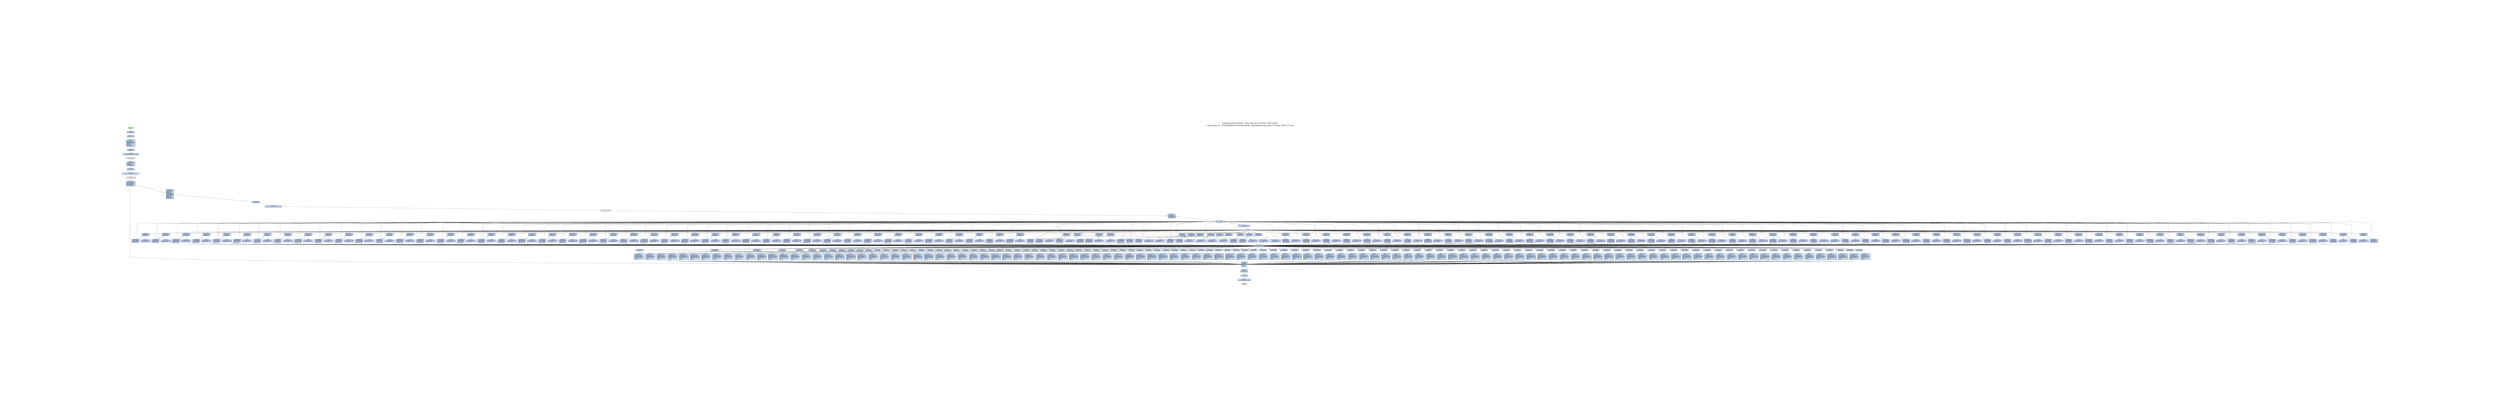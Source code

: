 digraph G {
node[shape=rectangle,style=filled,fillcolor=lightsteelblue,color=lightsteelblue]
bgcolor="transparent"
graph [label="Jakstab v0.8.4-devel   Mon Aug 26 21:40:22 CDT 2024\n--cpa fosvx -m ../controlflowrecovery/enochs_examples/cmp_indr-111/cmp_indr-111.exe", labelloc=t, fontsize=35, pad=30]"0x00401005_0"[label="0x00401005\njmp 0x004023ea\l"];
"0x0040100a_0"[label="0x0040100a\njmp 0x004028bf\l"];
"0x0040100f_0"[label="0x0040100f\njmp 0x00402577\l"];
"0x00401014_0"[label="0x00401014\njmp 0x00402411\l"];
"0x00401019_0"[label="0x00401019\njmp 0x004029eb\l"];
"0x0040101e_0"[label="0x0040101e\njmp 0x00402757\l"];
"0x00401023_0"[label="0x00401023\njmp 0x00402748\l"];
"0x00401028_0"[label="0x00401028\njmp 0x004024e1\l"];
"0x0040102d_0"[label="0x0040102d\njmp 0x00402f52\l"];
"0x00401032_0"[label="0x00401032\njmp 0x0040241e\l"];
"0x00401037_0"[label="0x00401037\njmp 0x004026c1\l"];
"0x0040103c_0"[label="0x0040103c\njmp 0x00402667\l"];
"0x00401041_0"[label="0x00401041\njmp 0x00402973\l"];
"0x00401046_0"[label="0x00401046\njmp 0x00402586\l"];
"0x0040104b_0"[label="0x0040104b\njmp 0x004027b1\l"];
"0x00401050_0"[label="0x00401050\njmp 0x004023dd\l"];
"0x00401055_0"[label="0x00401055\njmp 0x004027fc\l"];
"0x0040105a_0"[label="0x0040105a\njmp 0x004024f0\l"];
"0x0040105f_0"[label="0x0040105f\njmp 0x00402874\l"];
"0x00401064_0"[label="0x00401064\njmp 0x0040271b\l"];
"0x00401069_0"[label="0x00401069\njmp 0x0040243c\l"];
"0x0040106e_0"[label="0x0040106e\njmp 0x004024ff\l"];
"0x00401073_0"[label="0x00401073\njmp 0x004028fb\l"];
"0x00401078_0"[label="0x00401078\njmp 0x00402856\l"];
"0x0040107d_0"[label="start\njmp 0x004014b0\l"];
"0x00401082_0"[label="0x00401082\njmp 0x00402892\l"];
"0x00401087_0"[label="0x00401087\njmp 0x00402982\l"];
"0x0040108c_0"[label="0x0040108c\njmp 0x00402964\l"];
"0x00401091_0"[label="0x00401091\njmp 0x0040238f\l"];
"0x00401096_0"[label="0x00401096\njmp 0x004023d0\l"];
"0x0040109b_0"[label="0x0040109b\njmp 0x004026b2\l"];
"0x004010a0_0"[label="0x004010a0\njmp 0x004024c3\l"];
"0x004010a5_0"[label="0x004010a5\njmp 0x00402955\l"];
"0x004010aa_0"[label="0x004010aa\njmp 0x004027a2\l"];
"0x004010af_0"[label="0x004010af\njmp 0x004028ce\l"];
"0x004010b4_0"[label="0x004010b4\njmp 0x0040260d\l"];
"0x004010b9_0"[label="0x004010b9\njmp 0x0040290a\l"];
"0x004010be_0"[label="0x004010be\njmp 0x00402685\l"];
"0x004010c3_0"[label="0x004010c3\njmp 0x004025ef\l"];
"0x004010c8_0"[label="0x004010c8\njmp 0x004023b6\l"];
"0x004010cd_0"[label="0x004010cd\njmp 0x00402f64\l"];
"0x004010d2_0"[label="0x004010d2\njmp 0x004029a0\l"];
"0x004010d7_0"[label="0x004010d7\njmp 0x00402676\l"];
"0x004010dc_0"[label="0x004010dc\njmp 0x0040270c\l"];
"0x004010e1_0"[label="0x004010e1\njmp 0x004026ee\l"];
"0x004010e6_0"[label="0x004010e6\njmp 0x00402559\l"];
"0x004010eb_0"[label="0x004010eb\njmp 0x004023c3\l"];
"0x004010f0_0"[label="0x004010f0\njmp 0x004025e0\l"];
"0x004010f5_0"[label="0x004010f5\njmp 0x004027cf\l"];
"0x004010fa_0"[label="0x004010fa\njmp 0x00402694\l"];
"0x004010ff_0"[label="0x004010ff\njmp 0x004027c0\l"];
"0x00401104_0"[label="0x00401104\njmp 0x0040244b\l"];
"0x00401109_0"[label="0x00401109\njmp 0x004029be\l"];
"0x0040110e_0"[label="0x0040110e\njmp 0x0040252c\l"];
"0x00401113_0"[label="0x00401113\njmp 0x004029af\l"];
"0x00401118_0"[label="0x00401118\njmp 0x0040254a\l"];
"0x0040111d_0"[label="0x0040111d\njmp 0x0040242d\l"];
"0x00401122_0"[label="0x00401122\njmp 0x00402766\l"];
"0x00401127_0"[label="0x00401127\njmp 0x00402568\l"];
"0x0040112c_0"[label="0x0040112c\njmp 0x004026fd\l"];
"0x00401131_0"[label="0x00401131\njmp 0x00402991\l"];
"0x00401136_0"[label="0x00401136\njmp 0x00402496\l"];
"0x0040113b_0"[label="0x0040113b\njmp 0x004024a5\l"];
"0x00401140_0"[label="0x00401140\njmp 0x004026a3\l"];
"0x00401145_0"[label="0x00401145\njmp 0x00402f5e\l"];
"0x0040114a_0"[label="0x0040114a\njmp 0x00402739\l"];
"0x0040114f_0"[label="0x0040114f\njmp 0x00402f58\l"];
"0x00401154_0"[label="0x00401154\njmp 0x0040245a\l"];
"0x00401159_0"[label="0x00401159\njmp 0x0040253b\l"];
"0x0040115e_0"[label="0x0040115e\njmp 0x004024b4\l"];
"0x00401163_0"[label="0x00401163\njmp 0x00402847\l"];
"0x00401168_0"[label="0x00401168\njmp 0x00402f4c\l"];
"0x0040116d_0"[label="0x0040116d\njmp 0x004026df\l"];
"0x00401172_0"[label="0x00401172\njmp 0x00402838\l"];
"0x00401177_0"[label="0x00401177\njmp 0x004025a4\l"];
"0x0040117c_0"[label="0x0040117c\njmp 0x0040281a\l"];
"0x00401181_0"[label="0x00401181\njmp 0x00402946\l"];
"0x0040118b_0"[label="0x0040118b\njmp 0x00402775\l"];
"0x00401190_0"[label="0x00401190\njmp 0x00402487\l"];
"0x00401195_0"[label="0x00401195\njmp 0x0040272a\l"];
"0x0040119a_0"[label="0x0040119a\njmp 0x004025fe\l"];
"0x0040119f_0"[label="0x0040119f\njmp 0x00402595\l"];
"0x004011a4_0"[label="0x004011a4\njmp 0x00402937\l"];
"0x004011a9_0"[label="0x004011a9\njmp 0x004027de\l"];
"0x004011ae_0"[label="0x004011ae\njmp 0x00402469\l"];
"0x004011b3_0"[label="0x004011b3\njmp 0x00402658\l"];
"0x004011b8_0"[label="0x004011b8\njmp 0x0040263a\l"];
"0x004011bd_0"[label="0x004011bd\njmp 0x0040250e\l"];
"0x004011c2_0"[label="0x004011c2\njmp 0x00402829\l"];
"0x004011c7_0"[label="0x004011c7\njmp 0x0040280b\l"];
"0x004011cc_0"[label="0x004011cc\njmp 0x00402404\l"];
"0x004011d1_0"[label="0x004011d1\njmp 0x0040251d\l"];
"0x004011d6_0"[label="0x004011d6\njmp 0x004025d1\l"];
"0x004011db_0"[label="0x004011db\njmp 0x004024d2\l"];
"0x004011e0_0"[label="0x004011e0\njmp 0x004025c2\l"];
"0x004011e5_0"[label="0x004011e5\njmp 0x004027ed\l"];
"0x004011ea_0"[label="0x004011ea\njmp 0x004028ec\l"];
"0x004011ef_0"[label="0x004011ef\njmp 0x004026d0\l"];
"0x004011f4_0"[label="0x004011f4\njmp 0x0040239c\l"];
"0x004011f9_0"[label="0x004011f9\njmp 0x00402865\l"];
"0x004011fe_0"[label="0x004011fe\njmp 0x00402784\l"];
"0x00401203_0"[label="0x00401203\njmp 0x00402478\l"];
"0x00401208_0"[label="0x00401208\njmp 0x00402928\l"];
"0x0040120d_0"[label="0x0040120d\njmp 0x004028b0\l"];
"0x00401212_0"[label="0x00401212\njmp 0x00402649\l"];
"0x00401217_0"[label="0x00401217\njmp 0x004025b3\l"];
"0x0040121c_0"[label="0x0040121c\njmp 0x004028a1\l"];
"0x00401221_0"[label="0x00401221\njmp 0x004023a9\l"];
"0x00401226_0"[label="0x00401226\njmp 0x0040261c\l"];
"0x0040122b_0"[label="0x0040122b\njmp 0x004023f7\l"];
"0x00401230_0"[label="0x00401230\njmp 0x004028dd\l"];
"0x00401235_0"[label="0x00401235\njmp 0x00402919\l"];
"0x0040123a_0"[label="0x0040123a\njmp 0x004029dc\l"];
"0x0040123f_0"[label="0x0040123f\njmp 0x004029cd\l"];
"0x00401244_0"[label="0x00401244\njmp 0x00402883\l"];
"0x00401249_0"[label="0x00401249\njmp 0x00402793\l"];
"0x0040124e_0"[label="0x0040124e\njmp 0x0040262b\l"];
"0x004014b0_0"[label="0x004014b0\ncall 0x004014bb\l"];
"0x004014b5_0"[label="0x004014b5\npushl %eax\lcall 0x00401168\l"];
"0x004014bb_0"[label="0x004014bb\npushl %ebp\lmovl %esp, %ebp\laddl $0xfffffffc, %esp\lpushl %esi\lpushl %edi\lpushl %ebx\lcall 0x0040102d\l"];
"0x004014c9_0"[label="0x004014c9\nleal -4(%ebp), %ecx\lpushl %ecx\lpushl %eax\lcall 0x004010cd\l"];
"0x004014d3_0"[label="0x004014d3\nmovl %eax, %esi\lmovl -4(%ebp), %ebx\lxorl %edi, %edi\lcmpl $0x2, %ebx\ljne 0x0040238a\l"];
"0x004014e3_0"[label="0x004014e3\naddl $0x4, %esi\lpushl $0x0\lpushl $0x0\lpushl $0x100\lpushl $0x4062a0\lpushl $0xffffffff\lpushl (%esi)\lpushl $0x0\lpushl $0x0\lcall 0x0040114f\l"];
"0x00401501_0"[label="0x00401501\npushl $0x5\lpushl $0x406000\lpushl $0x4062a0\lcall 0x00401145\l"];
"0x00401512_0"[label="0x00401512\ncmpl $0x0, %eax\lje 0x00401f6b\l"];
"0x0040151b_0"[label="0x0040151b\npushl $0x406002\lpushl $0x4062a0\lcall 0x00401145\l"];
"0x0040152a_0"[label="0x0040152a\ncmpl $0x0, %eax\lje 0x00401f75\l"];
"0x00401533_0"[label="0x00401533\npushl $0x406004\lpushl $0x4062a0\lcall 0x00401145\l"];
"0x00401542_0"[label="0x00401542\ncmpl $0x0, %eax\lje 0x00401f7f\l"];
"0x0040154b_0"[label="0x0040154b\npushl $0x406006\lpushl $0x4062a0\lcall 0x00401145\l"];
"0x0040155a_0"[label="0x0040155a\ncmpl $0x0, %eax\lje 0x00401f89\l"];
"0x00401563_0"[label="0x00401563\npushl $0x406008\lpushl $0x4062a0\lcall 0x00401145\l"];
"0x00401572_0"[label="0x00401572\ncmpl $0x0, %eax\lje 0x00401f93\l"];
"0x0040157b_0"[label="0x0040157b\npushl $0x40600a\lpushl $0x4062a0\lcall 0x00401145\l"];
"0x0040158a_0"[label="0x0040158a\ncmpl $0x0, %eax\lje 0x00401f9d\l"];
"0x00401593_0"[label="0x00401593\npushl $0x40600c\lpushl $0x4062a0\lcall 0x00401145\l"];
"0x004015a2_0"[label="0x004015a2\ncmpl $0x0, %eax\lje 0x00401fa7\l"];
"0x004015ab_0"[label="0x004015ab\npushl $0x40600e\lpushl $0x4062a0\lcall 0x00401145\l"];
"0x004015ba_0"[label="0x004015ba\ncmpl $0x0, %eax\lje 0x00401fb1\l"];
"0x004015c3_0"[label="0x004015c3\npushl $0x406010\lpushl $0x4062a0\lcall 0x00401145\l"];
"0x004015d2_0"[label="0x004015d2\ncmpl $0x0, %eax\lje 0x00401fbb\l"];
"0x004015db_0"[label="0x004015db\npushl $0x406012\lpushl $0x4062a0\lcall 0x00401145\l"];
"0x004015ea_0"[label="0x004015ea\ncmpl $0x0, %eax\lje 0x00401fc5\l"];
"0x004015f3_0"[label="0x004015f3\npushl $0x406015\lpushl $0x4062a0\lcall 0x00401145\l"];
"0x00401602_0"[label="0x00401602\ncmpl $0x0, %eax\lje 0x00401fcf\l"];
"0x0040160b_0"[label="0x0040160b\npushl $0x406018\lpushl $0x4062a0\lcall 0x00401145\l"];
"0x0040161a_0"[label="0x0040161a\ncmpl $0x0, %eax\lje 0x00401fd9\l"];
"0x00401623_0"[label="0x00401623\npushl $0x40601b\lpushl $0x4062a0\lcall 0x00401145\l"];
"0x00401632_0"[label="0x00401632\ncmpl $0x0, %eax\lje 0x00401fe3\l"];
"0x0040163b_0"[label="0x0040163b\npushl $0x40601e\lpushl $0x4062a0\lcall 0x00401145\l"];
"0x0040164a_0"[label="0x0040164a\ncmpl $0x0, %eax\lje 0x00401fed\l"];
"0x00401653_0"[label="0x00401653\npushl $0x406021\lpushl $0x4062a0\lcall 0x00401145\l"];
"0x00401662_0"[label="0x00401662\ncmpl $0x0, %eax\lje 0x00401ff7\l"];
"0x0040166b_0"[label="0x0040166b\npushl $0x406024\lpushl $0x4062a0\lcall 0x00401145\l"];
"0x0040167a_0"[label="0x0040167a\ncmpl $0x0, %eax\lje 0x00402001\l"];
"0x00401683_0"[label="0x00401683\npushl $0x406027\lpushl $0x4062a0\lcall 0x00401145\l"];
"0x00401692_0"[label="0x00401692\ncmpl $0x0, %eax\lje 0x0040200b\l"];
"0x0040169b_0"[label="0x0040169b\npushl $0x40602a\lpushl $0x4062a0\lcall 0x00401145\l"];
"0x004016aa_0"[label="0x004016aa\ncmpl $0x0, %eax\lje 0x00402015\l"];
"0x004016b3_0"[label="0x004016b3\npushl $0x40602d\lpushl $0x4062a0\lcall 0x00401145\l"];
"0x004016c2_0"[label="0x004016c2\ncmpl $0x0, %eax\lje 0x0040201f\l"];
"0x004016cb_0"[label="0x004016cb\npushl $0x406030\lpushl $0x4062a0\lcall 0x00401145\l"];
"0x004016da_0"[label="0x004016da\ncmpl $0x0, %eax\lje 0x00402029\l"];
"0x004016e3_0"[label="0x004016e3\npushl $0x406033\lpushl $0x4062a0\lcall 0x00401145\l"];
"0x004016f2_0"[label="0x004016f2\ncmpl $0x0, %eax\lje 0x00402033\l"];
"0x004016fb_0"[label="0x004016fb\npushl $0x406036\lpushl $0x4062a0\lcall 0x00401145\l"];
"0x0040170a_0"[label="0x0040170a\ncmpl $0x0, %eax\lje 0x0040203d\l"];
"0x00401713_0"[label="0x00401713\npushl $0x406039\lpushl $0x4062a0\lcall 0x00401145\l"];
"0x00401722_0"[label="0x00401722\ncmpl $0x0, %eax\lje 0x00402047\l"];
"0x0040172b_0"[label="0x0040172b\npushl $0x40603c\lpushl $0x4062a0\lcall 0x00401145\l"];
"0x0040173a_0"[label="0x0040173a\ncmpl $0x0, %eax\lje 0x00402051\l"];
"0x00401743_0"[label="0x00401743\npushl $0x40603f\lpushl $0x4062a0\lcall 0x00401145\l"];
"0x00401752_0"[label="0x00401752\ncmpl $0x0, %eax\lje 0x0040205b\l"];
"0x0040175b_0"[label="0x0040175b\npushl $0x406042\lpushl $0x4062a0\lcall 0x00401145\l"];
"0x0040176a_0"[label="0x0040176a\ncmpl $0x0, %eax\lje 0x00402065\l"];
"0x00401773_0"[label="0x00401773\npushl $0x406045\lpushl $0x4062a0\lcall 0x00401145\l"];
"0x00401782_0"[label="0x00401782\ncmpl $0x0, %eax\lje 0x0040206f\l"];
"0x0040178b_0"[label="0x0040178b\npushl $0x406048\lpushl $0x4062a0\lcall 0x00401145\l"];
"0x0040179a_0"[label="0x0040179a\ncmpl $0x0, %eax\lje 0x00402079\l"];
"0x004017a3_0"[label="0x004017a3\npushl $0x40604b\lpushl $0x4062a0\lcall 0x00401145\l"];
"0x004017b2_0"[label="0x004017b2\ncmpl $0x0, %eax\lje 0x00402083\l"];
"0x004017bb_0"[label="0x004017bb\npushl $0x40604e\lpushl $0x4062a0\lcall 0x00401145\l"];
"0x004017ca_0"[label="0x004017ca\ncmpl $0x0, %eax\lje 0x0040208d\l"];
"0x004017d3_0"[label="0x004017d3\npushl $0x406051\lpushl $0x4062a0\lcall 0x00401145\l"];
"0x004017e2_0"[label="0x004017e2\ncmpl $0x0, %eax\lje 0x00402097\l"];
"0x004017eb_0"[label="0x004017eb\npushl $0x406054\lpushl $0x4062a0\lcall 0x00401145\l"];
"0x004017fa_0"[label="0x004017fa\ncmpl $0x0, %eax\lje 0x004020a1\l"];
"0x00401803_0"[label="0x00401803\npushl $0x406057\lpushl $0x4062a0\lcall 0x00401145\l"];
"0x00401812_0"[label="0x00401812\ncmpl $0x0, %eax\lje 0x004020ab\l"];
"0x0040181b_0"[label="0x0040181b\npushl $0x40605a\lpushl $0x4062a0\lcall 0x00401145\l"];
"0x0040182a_0"[label="0x0040182a\ncmpl $0x0, %eax\lje 0x004020b5\l"];
"0x00401833_0"[label="0x00401833\npushl $0x40605d\lpushl $0x4062a0\lcall 0x00401145\l"];
"0x00401842_0"[label="0x00401842\ncmpl $0x0, %eax\lje 0x004020bf\l"];
"0x0040184b_0"[label="0x0040184b\npushl $0x406060\lpushl $0x4062a0\lcall 0x00401145\l"];
"0x0040185a_0"[label="0x0040185a\ncmpl $0x0, %eax\lje 0x004020c9\l"];
"0x00401863_0"[label="0x00401863\npushl $0x406063\lpushl $0x4062a0\lcall 0x00401145\l"];
"0x00401872_0"[label="0x00401872\ncmpl $0x0, %eax\lje 0x004020d3\l"];
"0x0040187b_0"[label="0x0040187b\npushl $0x406066\lpushl $0x4062a0\lcall 0x00401145\l"];
"0x0040188a_0"[label="0x0040188a\ncmpl $0x0, %eax\lje 0x004020dd\l"];
"0x00401893_0"[label="0x00401893\npushl $0x406069\lpushl $0x4062a0\lcall 0x00401145\l"];
"0x004018a2_0"[label="0x004018a2\ncmpl $0x0, %eax\lje 0x004020e7\l"];
"0x004018ab_0"[label="0x004018ab\npushl $0x40606c\lpushl $0x4062a0\lcall 0x00401145\l"];
"0x004018ba_0"[label="0x004018ba\ncmpl $0x0, %eax\lje 0x004020f1\l"];
"0x004018c3_0"[label="0x004018c3\npushl $0x40606f\lpushl $0x4062a0\lcall 0x00401145\l"];
"0x004018d2_0"[label="0x004018d2\ncmpl $0x0, %eax\lje 0x004020fb\l"];
"0x004018db_0"[label="0x004018db\npushl $0x406072\lpushl $0x4062a0\lcall 0x00401145\l"];
"0x004018ea_0"[label="0x004018ea\ncmpl $0x0, %eax\lje 0x00402105\l"];
"0x004018f3_0"[label="0x004018f3\npushl $0x406075\lpushl $0x4062a0\lcall 0x00401145\l"];
"0x00401902_0"[label="0x00401902\ncmpl $0x0, %eax\lje 0x0040210f\l"];
"0x0040190b_0"[label="0x0040190b\npushl $0x406078\lpushl $0x4062a0\lcall 0x00401145\l"];
"0x0040191a_0"[label="0x0040191a\ncmpl $0x0, %eax\lje 0x00402119\l"];
"0x00401923_0"[label="0x00401923\npushl $0x40607b\lpushl $0x4062a0\lcall 0x00401145\l"];
"0x00401932_0"[label="0x00401932\ncmpl $0x0, %eax\lje 0x00402123\l"];
"0x0040193b_0"[label="0x0040193b\npushl $0x40607e\lpushl $0x4062a0\lcall 0x00401145\l"];
"0x0040194a_0"[label="0x0040194a\ncmpl $0x0, %eax\lje 0x0040212d\l"];
"0x00401953_0"[label="0x00401953\npushl $0x406081\lpushl $0x4062a0\lcall 0x00401145\l"];
"0x00401962_0"[label="0x00401962\ncmpl $0x0, %eax\lje 0x00402137\l"];
"0x0040196b_0"[label="0x0040196b\npushl $0x406084\lpushl $0x4062a0\lcall 0x00401145\l"];
"0x0040197a_0"[label="0x0040197a\ncmpl $0x0, %eax\lje 0x00402141\l"];
"0x00401983_0"[label="0x00401983\npushl $0x406087\lpushl $0x4062a0\lcall 0x00401145\l"];
"0x00401992_0"[label="0x00401992\ncmpl $0x0, %eax\lje 0x0040214b\l"];
"0x0040199b_0"[label="0x0040199b\npushl $0x40608a\lpushl $0x4062a0\lcall 0x00401145\l"];
"0x004019aa_0"[label="0x004019aa\ncmpl $0x0, %eax\lje 0x00402155\l"];
"0x004019b3_0"[label="0x004019b3\npushl $0x40608d\lpushl $0x4062a0\lcall 0x00401145\l"];
"0x004019c2_0"[label="0x004019c2\ncmpl $0x0, %eax\lje 0x0040215f\l"];
"0x004019cb_0"[label="0x004019cb\npushl $0x406090\lpushl $0x4062a0\lcall 0x00401145\l"];
"0x004019da_0"[label="0x004019da\ncmpl $0x0, %eax\lje 0x00402169\l"];
"0x004019e3_0"[label="0x004019e3\npushl $0x406093\lpushl $0x4062a0\lcall 0x00401145\l"];
"0x004019f2_0"[label="0x004019f2\ncmpl $0x0, %eax\lje 0x00402173\l"];
"0x004019fb_0"[label="0x004019fb\npushl $0x406096\lpushl $0x4062a0\lcall 0x00401145\l"];
"0x00401a0a_0"[label="0x00401a0a\ncmpl $0x0, %eax\lje 0x0040217d\l"];
"0x00401a13_0"[label="0x00401a13\npushl $0x406099\lpushl $0x4062a0\lcall 0x00401145\l"];
"0x00401a22_0"[label="0x00401a22\ncmpl $0x0, %eax\lje 0x00402187\l"];
"0x00401a2b_0"[label="0x00401a2b\npushl $0x40609c\lpushl $0x4062a0\lcall 0x00401145\l"];
"0x00401a3a_0"[label="0x00401a3a\ncmpl $0x0, %eax\lje 0x00402191\l"];
"0x00401a43_0"[label="0x00401a43\npushl $0x40609f\lpushl $0x4062a0\lcall 0x00401145\l"];
"0x00401a52_0"[label="0x00401a52\ncmpl $0x0, %eax\lje 0x0040219b\l"];
"0x00401a5b_0"[label="0x00401a5b\npushl $0x4060a2\lpushl $0x4062a0\lcall 0x00401145\l"];
"0x00401a6a_0"[label="0x00401a6a\ncmpl $0x0, %eax\lje 0x004021a5\l"];
"0x00401a73_0"[label="0x00401a73\npushl $0x4060a5\lpushl $0x4062a0\lcall 0x00401145\l"];
"0x00401a82_0"[label="0x00401a82\ncmpl $0x0, %eax\lje 0x004021af\l"];
"0x00401a8b_0"[label="0x00401a8b\npushl $0x4060a8\lpushl $0x4062a0\lcall 0x00401145\l"];
"0x00401a9a_0"[label="0x00401a9a\ncmpl $0x0, %eax\lje 0x004021b9\l"];
"0x00401aa3_0"[label="0x00401aa3\npushl $0x4060ab\lpushl $0x4062a0\lcall 0x00401145\l"];
"0x00401ab2_0"[label="0x00401ab2\ncmpl $0x0, %eax\lje 0x004021c3\l"];
"0x00401abb_0"[label="0x00401abb\npushl $0x4060ae\lpushl $0x4062a0\lcall 0x00401145\l"];
"0x00401aca_0"[label="0x00401aca\ncmpl $0x0, %eax\lje 0x004021cd\l"];
"0x00401ad3_0"[label="0x00401ad3\npushl $0x4060b1\lpushl $0x4062a0\lcall 0x00401145\l"];
"0x00401ae2_0"[label="0x00401ae2\ncmpl $0x0, %eax\lje 0x004021d7\l"];
"0x00401aeb_0"[label="0x00401aeb\npushl $0x4060b4\lpushl $0x4062a0\lcall 0x00401145\l"];
"0x00401afa_0"[label="0x00401afa\ncmpl $0x0, %eax\lje 0x004021e1\l"];
"0x00401b03_0"[label="0x00401b03\npushl $0x4060b7\lpushl $0x4062a0\lcall 0x00401145\l"];
"0x00401b12_0"[label="0x00401b12\ncmpl $0x0, %eax\lje 0x004021eb\l"];
"0x00401b1b_0"[label="0x00401b1b\npushl $0x4060ba\lpushl $0x4062a0\lcall 0x00401145\l"];
"0x00401b2a_0"[label="0x00401b2a\ncmpl $0x0, %eax\lje 0x004021f5\l"];
"0x00401b33_0"[label="0x00401b33\npushl $0x4060bd\lpushl $0x4062a0\lcall 0x00401145\l"];
"0x00401b42_0"[label="0x00401b42\ncmpl $0x0, %eax\lje 0x004021ff\l"];
"0x00401b4b_0"[label="0x00401b4b\npushl $0x4060c0\lpushl $0x4062a0\lcall 0x00401145\l"];
"0x00401b5a_0"[label="0x00401b5a\ncmpl $0x0, %eax\lje 0x00402209\l"];
"0x00401b63_0"[label="0x00401b63\npushl $0x4060c3\lpushl $0x4062a0\lcall 0x00401145\l"];
"0x00401b72_0"[label="0x00401b72\ncmpl $0x0, %eax\lje 0x00402213\l"];
"0x00401b7b_0"[label="0x00401b7b\npushl $0x4060c6\lpushl $0x4062a0\lcall 0x00401145\l"];
"0x00401b8a_0"[label="0x00401b8a\ncmpl $0x0, %eax\lje 0x0040221d\l"];
"0x00401b93_0"[label="0x00401b93\npushl $0x4060c9\lpushl $0x4062a0\lcall 0x00401145\l"];
"0x00401ba2_0"[label="0x00401ba2\ncmpl $0x0, %eax\lje 0x00402227\l"];
"0x00401bab_0"[label="0x00401bab\npushl $0x4060cc\lpushl $0x4062a0\lcall 0x00401145\l"];
"0x00401bba_0"[label="0x00401bba\ncmpl $0x0, %eax\lje 0x00402231\l"];
"0x00401bc3_0"[label="0x00401bc3\npushl $0x4060cf\lpushl $0x4062a0\lcall 0x00401145\l"];
"0x00401bd2_0"[label="0x00401bd2\ncmpl $0x0, %eax\lje 0x0040223b\l"];
"0x00401bdb_0"[label="0x00401bdb\npushl $0x4060d2\lpushl $0x4062a0\lcall 0x00401145\l"];
"0x00401bea_0"[label="0x00401bea\ncmpl $0x0, %eax\lje 0x00402245\l"];
"0x00401bf3_0"[label="0x00401bf3\npushl $0x4060d5\lpushl $0x4062a0\lcall 0x00401145\l"];
"0x00401c02_0"[label="0x00401c02\ncmpl $0x0, %eax\lje 0x0040224f\l"];
"0x00401c0b_0"[label="0x00401c0b\npushl $0x4060d8\lpushl $0x4062a0\lcall 0x00401145\l"];
"0x00401c1a_0"[label="0x00401c1a\ncmpl $0x0, %eax\lje 0x00402259\l"];
"0x00401c23_0"[label="0x00401c23\npushl $0x4060db\lpushl $0x4062a0\lcall 0x00401145\l"];
"0x00401c32_0"[label="0x00401c32\ncmpl $0x0, %eax\lje 0x00402263\l"];
"0x00401c3b_0"[label="0x00401c3b\npushl $0x4060de\lpushl $0x4062a0\lcall 0x00401145\l"];
"0x00401c4a_0"[label="0x00401c4a\ncmpl $0x0, %eax\lje 0x0040226d\l"];
"0x00401c53_0"[label="0x00401c53\npushl $0x4060e1\lpushl $0x4062a0\lcall 0x00401145\l"];
"0x00401c62_0"[label="0x00401c62\ncmpl $0x0, %eax\lje 0x00402277\l"];
"0x00401c6b_0"[label="0x00401c6b\npushl $0x4060e4\lpushl $0x4062a0\lcall 0x00401145\l"];
"0x00401c7a_0"[label="0x00401c7a\ncmpl $0x0, %eax\lje 0x00402281\l"];
"0x00401c83_0"[label="0x00401c83\npushl $0x4060e7\lpushl $0x4062a0\lcall 0x00401145\l"];
"0x00401c92_0"[label="0x00401c92\ncmpl $0x0, %eax\lje 0x0040228b\l"];
"0x00401c9b_0"[label="0x00401c9b\npushl $0x4060ea\lpushl $0x4062a0\lcall 0x00401145\l"];
"0x00401caa_0"[label="0x00401caa\ncmpl $0x0, %eax\lje 0x00402295\l"];
"0x00401cb3_0"[label="0x00401cb3\npushl $0x4060ed\lpushl $0x4062a0\lcall 0x00401145\l"];
"0x00401cc2_0"[label="0x00401cc2\ncmpl $0x0, %eax\lje 0x0040229f\l"];
"0x00401ccb_0"[label="0x00401ccb\npushl $0x4060f0\lpushl $0x4062a0\lcall 0x00401145\l"];
"0x00401cda_0"[label="0x00401cda\ncmpl $0x0, %eax\lje 0x004022a9\l"];
"0x00401ce3_0"[label="0x00401ce3\npushl $0x4060f3\lpushl $0x4062a0\lcall 0x00401145\l"];
"0x00401cf2_0"[label="0x00401cf2\ncmpl $0x0, %eax\lje 0x004022b3\l"];
"0x00401cfb_0"[label="0x00401cfb\npushl $0x4060f6\lpushl $0x4062a0\lcall 0x00401145\l"];
"0x00401d0a_0"[label="0x00401d0a\ncmpl $0x0, %eax\lje 0x004022bd\l"];
"0x00401d13_0"[label="0x00401d13\npushl $0x4060f9\lpushl $0x4062a0\lcall 0x00401145\l"];
"0x00401d22_0"[label="0x00401d22\ncmpl $0x0, %eax\lje 0x004022c7\l"];
"0x00401d2b_0"[label="0x00401d2b\npushl $0x4060fc\lpushl $0x4062a0\lcall 0x00401145\l"];
"0x00401d3a_0"[label="0x00401d3a\ncmpl $0x0, %eax\lje 0x004022d1\l"];
"0x00401d43_0"[label="0x00401d43\npushl $0x4060ff\lpushl $0x4062a0\lcall 0x00401145\l"];
"0x00401d52_0"[label="0x00401d52\ncmpl $0x0, %eax\lje 0x004022db\l"];
"0x00401d5b_0"[label="0x00401d5b\npushl $0x406102\lpushl $0x4062a0\lcall 0x00401145\l"];
"0x00401d6a_0"[label="0x00401d6a\ncmpl $0x0, %eax\lje 0x004022e5\l"];
"0x00401d73_0"[label="0x00401d73\npushl $0x406105\lpushl $0x4062a0\lcall 0x00401145\l"];
"0x00401d82_0"[label="0x00401d82\ncmpl $0x0, %eax\lje 0x004022ef\l"];
"0x00401d8b_0"[label="0x00401d8b\npushl $0x406108\lpushl $0x4062a0\lcall 0x00401145\l"];
"0x00401d9a_0"[label="0x00401d9a\ncmpl $0x0, %eax\lje 0x004022f9\l"];
"0x00401da3_0"[label="0x00401da3\npushl $0x40610b\lpushl $0x4062a0\lcall 0x00401145\l"];
"0x00401db2_0"[label="0x00401db2\ncmpl $0x0, %eax\lje 0x00402303\l"];
"0x00401dbb_0"[label="0x00401dbb\npushl $0x40610e\lpushl $0x4062a0\lcall 0x00401145\l"];
"0x00401dca_0"[label="0x00401dca\ncmpl $0x0, %eax\lje 0x0040230a\l"];
"0x00401dd3_0"[label="0x00401dd3\npushl $0x406111\lpushl $0x4062a0\lcall 0x00401145\l"];
"0x00401de2_0"[label="0x00401de2\ncmpl $0x0, %eax\lje 0x00402311\l"];
"0x00401deb_0"[label="0x00401deb\npushl $0x406114\lpushl $0x4062a0\lcall 0x00401145\l"];
"0x00401dfa_0"[label="0x00401dfa\ncmpl $0x0, %eax\lje 0x00402318\l"];
"0x00401e03_0"[label="0x00401e03\npushl $0x406117\lpushl $0x4062a0\lcall 0x00401145\l"];
"0x00401e12_0"[label="0x00401e12\ncmpl $0x0, %eax\lje 0x0040231f\l"];
"0x00401e1b_0"[label="0x00401e1b\npushl $0x40611a\lpushl $0x4062a0\lcall 0x00401145\l"];
"0x00401e2a_0"[label="0x00401e2a\ncmpl $0x0, %eax\lje 0x00402326\l"];
"0x00401e33_0"[label="0x00401e33\npushl $0x40611d\lpushl $0x4062a0\lcall 0x00401145\l"];
"0x00401e42_0"[label="0x00401e42\ncmpl $0x0, %eax\lje 0x0040232d\l"];
"0x00401e4b_0"[label="0x00401e4b\npushl $0x406120\lpushl $0x4062a0\lcall 0x00401145\l"];
"0x00401e5a_0"[label="0x00401e5a\ncmpl $0x0, %eax\lje 0x00402334\l"];
"0x00401e63_0"[label="0x00401e63\npushl $0x406124\lpushl $0x4062a0\lcall 0x00401145\l"];
"0x00401e72_0"[label="0x00401e72\ncmpl $0x0, %eax\lje 0x0040233b\l"];
"0x00401e7b_0"[label="0x00401e7b\npushl $0x406128\lpushl $0x4062a0\lcall 0x00401145\l"];
"0x00401e8a_0"[label="0x00401e8a\ncmpl $0x0, %eax\lje 0x00402342\l"];
"0x00401e93_0"[label="0x00401e93\npushl $0x40612c\lpushl $0x4062a0\lcall 0x00401145\l"];
"0x00401ea2_0"[label="0x00401ea2\ncmpl $0x0, %eax\lje 0x00402349\l"];
"0x00401eab_0"[label="0x00401eab\npushl $0x406130\lpushl $0x4062a0\lcall 0x00401145\l"];
"0x00401eba_0"[label="0x00401eba\ncmpl $0x0, %eax\lje 0x00402350\l"];
"0x00401ec3_0"[label="0x00401ec3\npushl $0x406134\lpushl $0x4062a0\lcall 0x00401145\l"];
"0x00401ed2_0"[label="0x00401ed2\ncmpl $0x0, %eax\lje 0x00402357\l"];
"0x00401edb_0"[label="0x00401edb\npushl $0x406138\lpushl $0x4062a0\lcall 0x00401145\l"];
"0x00401eea_0"[label="0x00401eea\ncmpl $0x0, %eax\lje 0x0040235e\l"];
"0x00401ef3_0"[label="0x00401ef3\npushl $0x40613c\lpushl $0x4062a0\lcall 0x00401145\l"];
"0x00401f02_0"[label="0x00401f02\ncmpl $0x0, %eax\lje 0x00402365\l"];
"0x00401f0b_0"[label="0x00401f0b\npushl $0x406140\lpushl $0x4062a0\lcall 0x00401145\l"];
"0x00401f1a_0"[label="0x00401f1a\ncmpl $0x0, %eax\lje 0x0040236c\l"];
"0x00401f23_0"[label="0x00401f23\npushl $0x406144\lpushl $0x4062a0\lcall 0x00401145\l"];
"0x00401f32_0"[label="0x00401f32\ncmpl $0x0, %eax\lje 0x00402373\l"];
"0x00401f3b_0"[label="0x00401f3b\npushl $0x406148\lpushl $0x4062a0\lcall 0x00401145\l"];
"0x00401f4a_0"[label="0x00401f4a\ncmpl $0x0, %eax\lje 0x0040237a\l"];
"0x00401f53_0"[label="0x00401f53\npushl $0x40614c\lpushl $0x4062a0\lcall 0x00401145\l"];
"0x00401f62_0"[label="0x00401f62\ncmpl $0x0, %eax\lje 0x00402381\l"];
"0x00401f6b_0"[label="0x00401f6b\nmovl $0x401091, %edx\ljmp 0x00402388\l"];
"0x00401f75_0"[label="0x00401f75\nmovl $0x4011f4, %edx\ljmp 0x00402388\l"];
"0x00401f7f_0"[label="0x00401f7f\nmovl $0x401221, %edx\ljmp 0x00402388\l"];
"0x00401f89_0"[label="0x00401f89\nmovl $0x4010c8, %edx\ljmp 0x00402388\l"];
"0x00401f93_0"[label="0x00401f93\nmovl $0x4010eb, %edx\ljmp 0x00402388\l"];
"0x00401f9d_0"[label="0x00401f9d\nmovl $0x401096, %edx\ljmp 0x00402388\l"];
"0x00401fa7_0"[label="0x00401fa7\nmovl $0x401050, %edx\ljmp 0x00402388\l"];
"0x00401fb1_0"[label="0x00401fb1\nmovl $0x401005, %edx\ljmp 0x00402388\l"];
"0x00401fbb_0"[label="0x00401fbb\nmovl $0x40122b, %edx\ljmp 0x00402388\l"];
"0x00401fc5_0"[label="0x00401fc5\nmovl $0x4011cc, %edx\ljmp 0x00402388\l"];
"0x00401fcf_0"[label="0x00401fcf\nmovl $0x401014, %edx\ljmp 0x00402388\l"];
"0x00401fd9_0"[label="0x00401fd9\nmovl $0x401032, %edx\ljmp 0x00402388\l"];
"0x00401fe3_0"[label="0x00401fe3\nmovl $0x40111d, %edx\ljmp 0x00402388\l"];
"0x00401fed_0"[label="0x00401fed\nmovl $0x401069, %edx\ljmp 0x00402388\l"];
"0x00401ff7_0"[label="0x00401ff7\nmovl $0x401104, %edx\ljmp 0x00402388\l"];
"0x00402001_0"[label="0x00402001\nmovl $0x401154, %edx\ljmp 0x00402388\l"];
"0x0040200b_0"[label="0x0040200b\nmovl $0x4011ae, %edx\ljmp 0x00402388\l"];
"0x00402015_0"[label="0x00402015\nmovl $0x401203, %edx\ljmp 0x00402388\l"];
"0x0040201f_0"[label="0x0040201f\nmovl $0x401190, %edx\ljmp 0x00402388\l"];
"0x00402029_0"[label="0x00402029\nmovl $0x401136, %edx\ljmp 0x00402388\l"];
"0x00402033_0"[label="0x00402033\nmovl $0x40113b, %edx\ljmp 0x00402388\l"];
"0x0040203d_0"[label="0x0040203d\nmovl $0x40115e, %edx\ljmp 0x00402388\l"];
"0x00402047_0"[label="0x00402047\nmovl $0x4010a0, %edx\ljmp 0x00402388\l"];
"0x00402051_0"[label="0x00402051\nmovl $0x4011db, %edx\ljmp 0x00402388\l"];
"0x0040205b_0"[label="0x0040205b\nmovl $0x401028, %edx\ljmp 0x00402388\l"];
"0x00402065_0"[label="0x00402065\nmovl $0x40105a, %edx\ljmp 0x00402388\l"];
"0x0040206f_0"[label="0x0040206f\nmovl $0x40106e, %edx\ljmp 0x00402388\l"];
"0x00402079_0"[label="0x00402079\nmovl $0x4011bd, %edx\ljmp 0x00402388\l"];
"0x00402083_0"[label="0x00402083\nmovl $0x4011d1, %edx\ljmp 0x00402388\l"];
"0x0040208d_0"[label="0x0040208d\nmovl $0x40110e, %edx\ljmp 0x00402388\l"];
"0x00402097_0"[label="0x00402097\nmovl $0x401159, %edx\ljmp 0x00402388\l"];
"0x004020a1_0"[label="0x004020a1\nmovl $0x401118, %edx\ljmp 0x00402388\l"];
"0x004020ab_0"[label="0x004020ab\nmovl $0x4010e6, %edx\ljmp 0x00402388\l"];
"0x004020b5_0"[label="0x004020b5\nmovl $0x401127, %edx\ljmp 0x00402388\l"];
"0x004020bf_0"[label="0x004020bf\nmovl $0x40100f, %edx\ljmp 0x00402388\l"];
"0x004020c9_0"[label="0x004020c9\nmovl $0x401046, %edx\ljmp 0x00402388\l"];
"0x004020d3_0"[label="0x004020d3\nmovl $0x40119f, %edx\ljmp 0x00402388\l"];
"0x004020dd_0"[label="0x004020dd\nmovl $0x401177, %edx\ljmp 0x00402388\l"];
"0x004020e7_0"[label="0x004020e7\nmovl $0x401217, %edx\ljmp 0x00402388\l"];
"0x004020f1_0"[label="0x004020f1\nmovl $0x4011e0, %edx\ljmp 0x00402388\l"];
"0x004020fb_0"[label="0x004020fb\nmovl $0x4011d6, %edx\ljmp 0x00402388\l"];
"0x00402105_0"[label="0x00402105\nmovl $0x4010f0, %edx\ljmp 0x00402388\l"];
"0x0040210f_0"[label="0x0040210f\nmovl $0x4010c3, %edx\ljmp 0x00402388\l"];
"0x00402119_0"[label="0x00402119\nmovl $0x40119a, %edx\ljmp 0x00402388\l"];
"0x00402123_0"[label="0x00402123\nmovl $0x4010b4, %edx\ljmp 0x00402388\l"];
"0x0040212d_0"[label="0x0040212d\nmovl $0x401226, %edx\ljmp 0x00402388\l"];
"0x00402137_0"[label="0x00402137\nmovl $0x40124e, %edx\ljmp 0x00402388\l"];
"0x00402141_0"[label="0x00402141\nmovl $0x4011b8, %edx\ljmp 0x00402388\l"];
"0x0040214b_0"[label="0x0040214b\nmovl $0x401212, %edx\ljmp 0x00402388\l"];
"0x00402155_0"[label="0x00402155\nmovl $0x4011b3, %edx\ljmp 0x00402388\l"];
"0x0040215f_0"[label="0x0040215f\nmovl $0x40103c, %edx\ljmp 0x00402388\l"];
"0x00402169_0"[label="0x00402169\nmovl $0x4010d7, %edx\ljmp 0x00402388\l"];
"0x00402173_0"[label="0x00402173\nmovl $0x4010be, %edx\ljmp 0x00402388\l"];
"0x0040217d_0"[label="0x0040217d\nmovl $0x4010fa, %edx\ljmp 0x00402388\l"];
"0x00402187_0"[label="0x00402187\nmovl $0x401140, %edx\ljmp 0x00402388\l"];
"0x00402191_0"[label="0x00402191\nmovl $0x40109b, %edx\ljmp 0x00402388\l"];
"0x0040219b_0"[label="0x0040219b\nmovl $0x401037, %edx\ljmp 0x00402388\l"];
"0x004021a5_0"[label="0x004021a5\nmovl $0x4011ef, %edx\ljmp 0x00402388\l"];
"0x004021af_0"[label="0x004021af\nmovl $0x40116d, %edx\ljmp 0x00402388\l"];
"0x004021b9_0"[label="0x004021b9\nmovl $0x4010e1, %edx\ljmp 0x00402388\l"];
"0x004021c3_0"[label="0x004021c3\nmovl $0x40112c, %edx\ljmp 0x00402388\l"];
"0x004021cd_0"[label="0x004021cd\nmovl $0x4010dc, %edx\ljmp 0x00402388\l"];
"0x004021d7_0"[label="0x004021d7\nmovl $0x401064, %edx\ljmp 0x00402388\l"];
"0x004021e1_0"[label="0x004021e1\nmovl $0x401195, %edx\ljmp 0x00402388\l"];
"0x004021eb_0"[label="0x004021eb\nmovl $0x40114a, %edx\ljmp 0x00402388\l"];
"0x004021f5_0"[label="0x004021f5\nmovl $0x401023, %edx\ljmp 0x00402388\l"];
"0x004021ff_0"[label="0x004021ff\nmovl $0x40101e, %edx\ljmp 0x00402388\l"];
"0x00402209_0"[label="0x00402209\nmovl $0x401122, %edx\ljmp 0x00402388\l"];
"0x00402213_0"[label="0x00402213\nmovl $0x40118b, %edx\ljmp 0x00402388\l"];
"0x0040221d_0"[label="0x0040221d\nmovl $0x4011fe, %edx\ljmp 0x00402388\l"];
"0x00402227_0"[label="0x00402227\nmovl $0x401249, %edx\ljmp 0x00402388\l"];
"0x00402231_0"[label="0x00402231\nmovl $0x4010aa, %edx\ljmp 0x00402388\l"];
"0x0040223b_0"[label="0x0040223b\nmovl $0x40104b, %edx\ljmp 0x00402388\l"];
"0x00402245_0"[label="0x00402245\nmovl $0x4010ff, %edx\ljmp 0x00402388\l"];
"0x0040224f_0"[label="0x0040224f\nmovl $0x4010f5, %edx\ljmp 0x00402388\l"];
"0x00402259_0"[label="0x00402259\nmovl $0x4011a9, %edx\ljmp 0x00402388\l"];
"0x00402263_0"[label="0x00402263\nmovl $0x4011e5, %edx\ljmp 0x00402388\l"];
"0x0040226d_0"[label="0x0040226d\nmovl $0x401055, %edx\ljmp 0x00402388\l"];
"0x00402277_0"[label="0x00402277\nmovl $0x4011c7, %edx\ljmp 0x00402388\l"];
"0x00402281_0"[label="0x00402281\nmovl $0x40117c, %edx\ljmp 0x00402388\l"];
"0x0040228b_0"[label="0x0040228b\nmovl $0x4011c2, %edx\ljmp 0x00402388\l"];
"0x00402295_0"[label="0x00402295\nmovl $0x401172, %edx\ljmp 0x00402388\l"];
"0x0040229f_0"[label="0x0040229f\nmovl $0x401163, %edx\ljmp 0x00402388\l"];
"0x004022a9_0"[label="0x004022a9\nmovl $0x401078, %edx\ljmp 0x00402388\l"];
"0x004022b3_0"[label="0x004022b3\nmovl $0x4011f9, %edx\ljmp 0x00402388\l"];
"0x004022bd_0"[label="0x004022bd\nmovl $0x40105f, %edx\ljmp 0x00402388\l"];
"0x004022c7_0"[label="0x004022c7\nmovl $0x401244, %edx\ljmp 0x00402388\l"];
"0x004022d1_0"[label="0x004022d1\nmovl $0x401082, %edx\ljmp 0x00402388\l"];
"0x004022db_0"[label="0x004022db\nmovl $0x40121c, %edx\ljmp 0x00402388\l"];
"0x004022e5_0"[label="0x004022e5\nmovl $0x40120d, %edx\ljmp 0x00402388\l"];
"0x004022ef_0"[label="0x004022ef\nmovl $0x40100a, %edx\ljmp 0x00402388\l"];
"0x004022f9_0"[label="0x004022f9\nmovl $0x4010af, %edx\ljmp 0x00402388\l"];
"0x00402303_0"[label="0x00402303\nmovl $0x401230, %edx\ljmp 0x00402388\l"];
"0x0040230a_0"[label="0x0040230a\nmovl $0x4011ea, %edx\ljmp 0x00402388\l"];
"0x00402311_0"[label="0x00402311\nmovl $0x401073, %edx\ljmp 0x00402388\l"];
"0x00402318_0"[label="0x00402318\nmovl $0x4010b9, %edx\ljmp 0x00402388\l"];
"0x0040231f_0"[label="0x0040231f\nmovl $0x401235, %edx\ljmp 0x00402388\l"];
"0x00402326_0"[label="0x00402326\nmovl $0x401208, %edx\ljmp 0x00402388\l"];
"0x0040232d_0"[label="0x0040232d\nmovl $0x4011a4, %edx\ljmp 0x00402388\l"];
"0x00402334_0"[label="0x00402334\nmovl $0x401181, %edx\ljmp 0x00402388\l"];
"0x0040233b_0"[label="0x0040233b\nmovl $0x4010a5, %edx\ljmp 0x00402388\l"];
"0x00402342_0"[label="0x00402342\nmovl $0x40108c, %edx\ljmp 0x00402388\l"];
"0x00402349_0"[label="0x00402349\nmovl $0x401041, %edx\ljmp 0x00402388\l"];
"0x00402350_0"[label="0x00402350\nmovl $0x401087, %edx\ljmp 0x00402388\l"];
"0x00402357_0"[label="0x00402357\nmovl $0x401131, %edx\ljmp 0x00402388\l"];
"0x0040235e_0"[label="0x0040235e\nmovl $0x4010d2, %edx\ljmp 0x00402388\l"];
"0x00402365_0"[label="0x00402365\nmovl $0x401113, %edx\ljmp 0x00402388\l"];
"0x0040236c_0"[label="0x0040236c\nmovl $0x401109, %edx\ljmp 0x00402388\l"];
"0x00402373_0"[label="0x00402373\nmovl $0x40123f, %edx\ljmp 0x00402388\l"];
"0x0040237a_0"[label="0x0040237a\nmovl $0x40123a, %edx\ljmp 0x00402388\l"];
"0x00402381_0"[label="0x00402381\nmovl $0x401019, %edx\ljmp 0x00402388\l"];
"0x00402388_0"[label="0x00402388\ncall %edx\l"];
"0x0040238a_0"[label="0x0040238a\npopl %ebx\lpopl %edi\lpopl %esi\lleave \lret\l"];
"0x0040238f_0"[label="0x0040238f\npushl %ebp\lmovl %esp, %ebp\lmovl 0x8(%ebp), %eax\laddl $0xb, %eax\lleave \lret $0x8\l"];
"0x0040239c_0"[label="0x0040239c\npushl %ebp\lmovl %esp, %ebp\lmovl 0x8(%ebp), %eax\laddl $0x16, %eax\lleave \lret $0x8\l"];
"0x004023a9_0"[label="0x004023a9\npushl %ebp\lmovl %esp, %ebp\lmovl 0x8(%ebp), %eax\laddl $0x21, %eax\lleave \lret $0x8\l"];
"0x004023b6_0"[label="0x004023b6\npushl %ebp\lmovl %esp, %ebp\lmovl 0x8(%ebp), %eax\laddl $0x2c, %eax\lleave \lret $0x8\l"];
"0x004023c3_0"[label="0x004023c3\npushl %ebp\lmovl %esp, %ebp\lmovl 0x8(%ebp), %eax\laddl $0x37, %eax\lleave \lret $0x8\l"];
"0x004023d0_0"[label="0x004023d0\npushl %ebp\lmovl %esp, %ebp\lmovl 0x8(%ebp), %eax\laddl $0x42, %eax\lleave \lret $0x8\l"];
"0x004023dd_0"[label="0x004023dd\npushl %ebp\lmovl %esp, %ebp\lmovl 0x8(%ebp), %eax\laddl $0x4d, %eax\lleave \lret $0x8\l"];
"0x004023ea_0"[label="0x004023ea\npushl %ebp\lmovl %esp, %ebp\lmovl 0x8(%ebp), %eax\laddl $0x58, %eax\lleave \lret $0x8\l"];
"0x004023f7_0"[label="0x004023f7\npushl %ebp\lmovl %esp, %ebp\lmovl 0x8(%ebp), %eax\laddl $0x63, %eax\lleave \lret $0x8\l"];
"0x00402404_0"[label="0x00402404\npushl %ebp\lmovl %esp, %ebp\lmovl 0x8(%ebp), %eax\laddl $0x6e, %eax\lleave \lret $0x8\l"];
"0x00402411_0"[label="0x00402411\npushl %ebp\lmovl %esp, %ebp\lmovl 0x8(%ebp), %eax\laddl $0x79, %eax\lleave \lret $0x8\l"];
"0x0040241e_0"[label="0x0040241e\npushl %ebp\lmovl %esp, %ebp\lmovl 0x8(%ebp), %eax\laddl $0x84, %eax\lleave \lret $0x8\l"];
"0x0040242d_0"[label="0x0040242d\npushl %ebp\lmovl %esp, %ebp\lmovl 0x8(%ebp), %eax\laddl $0x8f, %eax\lleave \lret $0x8\l"];
"0x0040243c_0"[label="0x0040243c\npushl %ebp\lmovl %esp, %ebp\lmovl 0x8(%ebp), %eax\laddl $0x9a, %eax\lleave \lret $0x8\l"];
"0x0040244b_0"[label="0x0040244b\npushl %ebp\lmovl %esp, %ebp\lmovl 0x8(%ebp), %eax\laddl $0xa5, %eax\lleave \lret $0x8\l"];
"0x0040245a_0"[label="0x0040245a\npushl %ebp\lmovl %esp, %ebp\lmovl 0x8(%ebp), %eax\laddl $0xb0, %eax\lleave \lret $0x8\l"];
"0x00402469_0"[label="0x00402469\npushl %ebp\lmovl %esp, %ebp\lmovl 0x8(%ebp), %eax\laddl $0xbb, %eax\lleave \lret $0x8\l"];
"0x00402478_0"[label="0x00402478\npushl %ebp\lmovl %esp, %ebp\lmovl 0x8(%ebp), %eax\laddl $0xc6, %eax\lleave \lret $0x8\l"];
"0x00402487_0"[label="0x00402487\npushl %ebp\lmovl %esp, %ebp\lmovl 0x8(%ebp), %eax\laddl $0xd1, %eax\lleave \lret $0x8\l"];
"0x00402496_0"[label="0x00402496\npushl %ebp\lmovl %esp, %ebp\lmovl 0x8(%ebp), %eax\laddl $0xdc, %eax\lleave \lret $0x8\l"];
"0x004024a5_0"[label="0x004024a5\npushl %ebp\lmovl %esp, %ebp\lmovl 0x8(%ebp), %eax\laddl $0xe7, %eax\lleave \lret $0x8\l"];
"0x004024b4_0"[label="0x004024b4\npushl %ebp\lmovl %esp, %ebp\lmovl 0x8(%ebp), %eax\laddl $0xf2, %eax\lleave \lret $0x8\l"];
"0x004024c3_0"[label="0x004024c3\npushl %ebp\lmovl %esp, %ebp\lmovl 0x8(%ebp), %eax\laddl $0xfd, %eax\lleave \lret $0x8\l"];
"0x004024d2_0"[label="0x004024d2\npushl %ebp\lmovl %esp, %ebp\lmovl 0x8(%ebp), %eax\laddl $0x108, %eax\lleave \lret $0x8\l"];
"0x004024e1_0"[label="0x004024e1\npushl %ebp\lmovl %esp, %ebp\lmovl 0x8(%ebp), %eax\laddl $0x113, %eax\lleave \lret $0x8\l"];
"0x004024f0_0"[label="0x004024f0\npushl %ebp\lmovl %esp, %ebp\lmovl 0x8(%ebp), %eax\laddl $0x11e, %eax\lleave \lret $0x8\l"];
"0x004024ff_0"[label="0x004024ff\npushl %ebp\lmovl %esp, %ebp\lmovl 0x8(%ebp), %eax\laddl $0x129, %eax\lleave \lret $0x8\l"];
"0x0040250e_0"[label="0x0040250e\npushl %ebp\lmovl %esp, %ebp\lmovl 0x8(%ebp), %eax\laddl $0x134, %eax\lleave \lret $0x8\l"];
"0x0040251d_0"[label="0x0040251d\npushl %ebp\lmovl %esp, %ebp\lmovl 0x8(%ebp), %eax\laddl $0x13f, %eax\lleave \lret $0x8\l"];
"0x0040252c_0"[label="0x0040252c\npushl %ebp\lmovl %esp, %ebp\lmovl 0x8(%ebp), %eax\laddl $0x14a, %eax\lleave \lret $0x8\l"];
"0x0040253b_0"[label="0x0040253b\npushl %ebp\lmovl %esp, %ebp\lmovl 0x8(%ebp), %eax\laddl $0x155, %eax\lleave \lret $0x8\l"];
"0x0040254a_0"[label="0x0040254a\npushl %ebp\lmovl %esp, %ebp\lmovl 0x8(%ebp), %eax\laddl $0x160, %eax\lleave \lret $0x8\l"];
"0x00402559_0"[label="0x00402559\npushl %ebp\lmovl %esp, %ebp\lmovl 0x8(%ebp), %eax\laddl $0x16b, %eax\lleave \lret $0x8\l"];
"0x00402568_0"[label="0x00402568\npushl %ebp\lmovl %esp, %ebp\lmovl 0x8(%ebp), %eax\laddl $0x176, %eax\lleave \lret $0x8\l"];
"0x00402577_0"[label="0x00402577\npushl %ebp\lmovl %esp, %ebp\lmovl 0x8(%ebp), %eax\laddl $0x181, %eax\lleave \lret $0x8\l"];
"0x00402586_0"[label="0x00402586\npushl %ebp\lmovl %esp, %ebp\lmovl 0x8(%ebp), %eax\laddl $0x18c, %eax\lleave \lret $0x8\l"];
"0x00402595_0"[label="0x00402595\npushl %ebp\lmovl %esp, %ebp\lmovl 0x8(%ebp), %eax\laddl $0x197, %eax\lleave \lret $0x8\l"];
"0x004025a4_0"[label="0x004025a4\npushl %ebp\lmovl %esp, %ebp\lmovl 0x8(%ebp), %eax\laddl $0x1a2, %eax\lleave \lret $0x8\l"];
"0x004025b3_0"[label="0x004025b3\npushl %ebp\lmovl %esp, %ebp\lmovl 0x8(%ebp), %eax\laddl $0x1ad, %eax\lleave \lret $0x8\l"];
"0x004025c2_0"[label="0x004025c2\npushl %ebp\lmovl %esp, %ebp\lmovl 0x8(%ebp), %eax\laddl $0x1b8, %eax\lleave \lret $0x8\l"];
"0x004025d1_0"[label="0x004025d1\npushl %ebp\lmovl %esp, %ebp\lmovl 0x8(%ebp), %eax\laddl $0x1c3, %eax\lleave \lret $0x8\l"];
"0x004025e0_0"[label="0x004025e0\npushl %ebp\lmovl %esp, %ebp\lmovl 0x8(%ebp), %eax\laddl $0x1ce, %eax\lleave \lret $0x8\l"];
"0x004025ef_0"[label="0x004025ef\npushl %ebp\lmovl %esp, %ebp\lmovl 0x8(%ebp), %eax\laddl $0x1d9, %eax\lleave \lret $0x8\l"];
"0x004025fe_0"[label="0x004025fe\npushl %ebp\lmovl %esp, %ebp\lmovl 0x8(%ebp), %eax\laddl $0x1e4, %eax\lleave \lret $0x8\l"];
"0x0040260d_0"[label="0x0040260d\npushl %ebp\lmovl %esp, %ebp\lmovl 0x8(%ebp), %eax\laddl $0x1ef, %eax\lleave \lret $0x8\l"];
"0x0040261c_0"[label="0x0040261c\npushl %ebp\lmovl %esp, %ebp\lmovl 0x8(%ebp), %eax\laddl $0x1fa, %eax\lleave \lret $0x8\l"];
"0x0040262b_0"[label="0x0040262b\npushl %ebp\lmovl %esp, %ebp\lmovl 0x8(%ebp), %eax\laddl $0x205, %eax\lleave \lret $0x8\l"];
"0x0040263a_0"[label="0x0040263a\npushl %ebp\lmovl %esp, %ebp\lmovl 0x8(%ebp), %eax\laddl $0x210, %eax\lleave \lret $0x8\l"];
"0x00402649_0"[label="0x00402649\npushl %ebp\lmovl %esp, %ebp\lmovl 0x8(%ebp), %eax\laddl $0x21b, %eax\lleave \lret $0x8\l"];
"0x00402658_0"[label="0x00402658\npushl %ebp\lmovl %esp, %ebp\lmovl 0x8(%ebp), %eax\laddl $0x226, %eax\lleave \lret $0x8\l"];
"0x00402667_0"[label="0x00402667\npushl %ebp\lmovl %esp, %ebp\lmovl 0x8(%ebp), %eax\laddl $0x231, %eax\lleave \lret $0x8\l"];
"0x00402676_0"[label="0x00402676\npushl %ebp\lmovl %esp, %ebp\lmovl 0x8(%ebp), %eax\laddl $0x23c, %eax\lleave \lret $0x8\l"];
"0x00402685_0"[label="0x00402685\npushl %ebp\lmovl %esp, %ebp\lmovl 0x8(%ebp), %eax\laddl $0x247, %eax\lleave \lret $0x8\l"];
"0x00402694_0"[label="0x00402694\npushl %ebp\lmovl %esp, %ebp\lmovl 0x8(%ebp), %eax\laddl $0x252, %eax\lleave \lret $0x8\l"];
"0x004026a3_0"[label="0x004026a3\npushl %ebp\lmovl %esp, %ebp\lmovl 0x8(%ebp), %eax\laddl $0x25d, %eax\lleave \lret $0x8\l"];
"0x004026b2_0"[label="0x004026b2\npushl %ebp\lmovl %esp, %ebp\lmovl 0x8(%ebp), %eax\laddl $0x268, %eax\lleave \lret $0x8\l"];
"0x004026c1_0"[label="0x004026c1\npushl %ebp\lmovl %esp, %ebp\lmovl 0x8(%ebp), %eax\laddl $0x273, %eax\lleave \lret $0x8\l"];
"0x004026d0_0"[label="0x004026d0\npushl %ebp\lmovl %esp, %ebp\lmovl 0x8(%ebp), %eax\laddl $0x27e, %eax\lleave \lret $0x8\l"];
"0x004026df_0"[label="0x004026df\npushl %ebp\lmovl %esp, %ebp\lmovl 0x8(%ebp), %eax\laddl $0x289, %eax\lleave \lret $0x8\l"];
"0x004026ee_0"[label="0x004026ee\npushl %ebp\lmovl %esp, %ebp\lmovl 0x8(%ebp), %eax\laddl $0x294, %eax\lleave \lret $0x8\l"];
"0x004026fd_0"[label="0x004026fd\npushl %ebp\lmovl %esp, %ebp\lmovl 0x8(%ebp), %eax\laddl $0x29f, %eax\lleave \lret $0x8\l"];
"0x0040270c_0"[label="0x0040270c\npushl %ebp\lmovl %esp, %ebp\lmovl 0x8(%ebp), %eax\laddl $0x2aa, %eax\lleave \lret $0x8\l"];
"0x0040271b_0"[label="0x0040271b\npushl %ebp\lmovl %esp, %ebp\lmovl 0x8(%ebp), %eax\laddl $0x2b5, %eax\lleave \lret $0x8\l"];
"0x0040272a_0"[label="0x0040272a\npushl %ebp\lmovl %esp, %ebp\lmovl 0x8(%ebp), %eax\laddl $0x2c0, %eax\lleave \lret $0x8\l"];
"0x00402739_0"[label="0x00402739\npushl %ebp\lmovl %esp, %ebp\lmovl 0x8(%ebp), %eax\laddl $0x2cb, %eax\lleave \lret $0x8\l"];
"0x00402748_0"[label="0x00402748\npushl %ebp\lmovl %esp, %ebp\lmovl 0x8(%ebp), %eax\laddl $0x2d6, %eax\lleave \lret $0x8\l"];
"0x00402757_0"[label="0x00402757\npushl %ebp\lmovl %esp, %ebp\lmovl 0x8(%ebp), %eax\laddl $0x2e1, %eax\lleave \lret $0x8\l"];
"0x00402766_0"[label="0x00402766\npushl %ebp\lmovl %esp, %ebp\lmovl 0x8(%ebp), %eax\laddl $0x2ec, %eax\lleave \lret $0x8\l"];
"0x00402775_0"[label="0x00402775\npushl %ebp\lmovl %esp, %ebp\lmovl 0x8(%ebp), %eax\laddl $0x2f7, %eax\lleave \lret $0x8\l"];
"0x00402784_0"[label="0x00402784\npushl %ebp\lmovl %esp, %ebp\lmovl 0x8(%ebp), %eax\laddl $0x302, %eax\lleave \lret $0x8\l"];
"0x00402793_0"[label="0x00402793\npushl %ebp\lmovl %esp, %ebp\lmovl 0x8(%ebp), %eax\laddl $0x30d, %eax\lleave \lret $0x8\l"];
"0x004027a2_0"[label="0x004027a2\npushl %ebp\lmovl %esp, %ebp\lmovl 0x8(%ebp), %eax\laddl $0x318, %eax\lleave \lret $0x8\l"];
"0x004027b1_0"[label="0x004027b1\npushl %ebp\lmovl %esp, %ebp\lmovl 0x8(%ebp), %eax\laddl $0x323, %eax\lleave \lret $0x8\l"];
"0x004027c0_0"[label="0x004027c0\npushl %ebp\lmovl %esp, %ebp\lmovl 0x8(%ebp), %eax\laddl $0x32e, %eax\lleave \lret $0x8\l"];
"0x004027cf_0"[label="0x004027cf\npushl %ebp\lmovl %esp, %ebp\lmovl 0x8(%ebp), %eax\laddl $0x339, %eax\lleave \lret $0x8\l"];
"0x004027de_0"[label="0x004027de\npushl %ebp\lmovl %esp, %ebp\lmovl 0x8(%ebp), %eax\laddl $0x344, %eax\lleave \lret $0x8\l"];
"0x004027ed_0"[label="0x004027ed\npushl %ebp\lmovl %esp, %ebp\lmovl 0x8(%ebp), %eax\laddl $0x34f, %eax\lleave \lret $0x8\l"];
"0x004027fc_0"[label="0x004027fc\npushl %ebp\lmovl %esp, %ebp\lmovl 0x8(%ebp), %eax\laddl $0x35a, %eax\lleave \lret $0x8\l"];
"0x0040280b_0"[label="0x0040280b\npushl %ebp\lmovl %esp, %ebp\lmovl 0x8(%ebp), %eax\laddl $0x365, %eax\lleave \lret $0x8\l"];
"0x0040281a_0"[label="0x0040281a\npushl %ebp\lmovl %esp, %ebp\lmovl 0x8(%ebp), %eax\laddl $0x370, %eax\lleave \lret $0x8\l"];
"0x00402829_0"[label="0x00402829\npushl %ebp\lmovl %esp, %ebp\lmovl 0x8(%ebp), %eax\laddl $0x37b, %eax\lleave \lret $0x8\l"];
"0x00402838_0"[label="0x00402838\npushl %ebp\lmovl %esp, %ebp\lmovl 0x8(%ebp), %eax\laddl $0x386, %eax\lleave \lret $0x8\l"];
"0x00402847_0"[label="0x00402847\npushl %ebp\lmovl %esp, %ebp\lmovl 0x8(%ebp), %eax\laddl $0x391, %eax\lleave \lret $0x8\l"];
"0x00402856_0"[label="0x00402856\npushl %ebp\lmovl %esp, %ebp\lmovl 0x8(%ebp), %eax\laddl $0x39c, %eax\lleave \lret $0x8\l"];
"0x00402865_0"[label="0x00402865\npushl %ebp\lmovl %esp, %ebp\lmovl 0x8(%ebp), %eax\laddl $0x3a7, %eax\lleave \lret $0x8\l"];
"0x00402874_0"[label="0x00402874\npushl %ebp\lmovl %esp, %ebp\lmovl 0x8(%ebp), %eax\laddl $0x3b2, %eax\lleave \lret $0x8\l"];
"0x00402883_0"[label="0x00402883\npushl %ebp\lmovl %esp, %ebp\lmovl 0x8(%ebp), %eax\laddl $0x3bd, %eax\lleave \lret $0x8\l"];
"0x00402892_0"[label="0x00402892\npushl %ebp\lmovl %esp, %ebp\lmovl 0x8(%ebp), %eax\laddl $0x3c8, %eax\lleave \lret $0x8\l"];
"0x004028a1_0"[label="0x004028a1\npushl %ebp\lmovl %esp, %ebp\lmovl 0x8(%ebp), %eax\laddl $0x3d3, %eax\lleave \lret $0x8\l"];
"0x004028b0_0"[label="0x004028b0\npushl %ebp\lmovl %esp, %ebp\lmovl 0x8(%ebp), %eax\laddl $0x3de, %eax\lleave \lret $0x8\l"];
"0x004028bf_0"[label="0x004028bf\npushl %ebp\lmovl %esp, %ebp\lmovl 0x8(%ebp), %eax\laddl $0x3e9, %eax\lleave \lret $0x8\l"];
"0x004028ce_0"[label="0x004028ce\npushl %ebp\lmovl %esp, %ebp\lmovl 0x8(%ebp), %eax\laddl $0x3f4, %eax\lleave \lret $0x8\l"];
"0x004028dd_0"[label="0x004028dd\npushl %ebp\lmovl %esp, %ebp\lmovl 0x8(%ebp), %eax\laddl $0x3ff, %eax\lleave \lret $0x8\l"];
"0x004028ec_0"[label="0x004028ec\npushl %ebp\lmovl %esp, %ebp\lmovl 0x8(%ebp), %eax\laddl $0x40a, %eax\lleave \lret $0x8\l"];
"0x004028fb_0"[label="0x004028fb\npushl %ebp\lmovl %esp, %ebp\lmovl 0x8(%ebp), %eax\laddl $0x415, %eax\lleave \lret $0x8\l"];
"0x0040290a_0"[label="0x0040290a\npushl %ebp\lmovl %esp, %ebp\lmovl 0x8(%ebp), %eax\laddl $0x420, %eax\lleave \lret $0x8\l"];
"0x00402919_0"[label="0x00402919\npushl %ebp\lmovl %esp, %ebp\lmovl 0x8(%ebp), %eax\laddl $0x42b, %eax\lleave \lret $0x8\l"];
"0x00402928_0"[label="0x00402928\npushl %ebp\lmovl %esp, %ebp\lmovl 0x8(%ebp), %eax\laddl $0x436, %eax\lleave \lret $0x8\l"];
"0x00402937_0"[label="0x00402937\npushl %ebp\lmovl %esp, %ebp\lmovl 0x8(%ebp), %eax\laddl $0x441, %eax\lleave \lret $0x8\l"];
"0x00402946_0"[label="0x00402946\npushl %ebp\lmovl %esp, %ebp\lmovl 0x8(%ebp), %eax\laddl $0x44c, %eax\lleave \lret $0x8\l"];
"0x00402955_0"[label="0x00402955\npushl %ebp\lmovl %esp, %ebp\lmovl 0x8(%ebp), %eax\laddl $0x457, %eax\lleave \lret $0x8\l"];
"0x00402964_0"[label="0x00402964\npushl %ebp\lmovl %esp, %ebp\lmovl 0x8(%ebp), %eax\laddl $0x462, %eax\lleave \lret $0x8\l"];
"0x00402973_0"[label="0x00402973\npushl %ebp\lmovl %esp, %ebp\lmovl 0x8(%ebp), %eax\laddl $0x46d, %eax\lleave \lret $0x8\l"];
"0x00402982_0"[label="0x00402982\npushl %ebp\lmovl %esp, %ebp\lmovl 0x8(%ebp), %eax\laddl $0x478, %eax\lleave \lret $0x8\l"];
"0x00402991_0"[label="0x00402991\npushl %ebp\lmovl %esp, %ebp\lmovl 0x8(%ebp), %eax\laddl $0x483, %eax\lleave \lret $0x8\l"];
"0x004029a0_0"[label="0x004029a0\npushl %ebp\lmovl %esp, %ebp\lmovl 0x8(%ebp), %eax\laddl $0x48e, %eax\lleave \lret $0x8\l"];
"0x004029af_0"[label="0x004029af\npushl %ebp\lmovl %esp, %ebp\lmovl 0x8(%ebp), %eax\laddl $0x499, %eax\lleave \lret $0x8\l"];
"0x004029be_0"[label="0x004029be\npushl %ebp\lmovl %esp, %ebp\lmovl 0x8(%ebp), %eax\laddl $0x4a4, %eax\lleave \lret $0x8\l"];
"0x004029cd_0"[label="0x004029cd\npushl %ebp\lmovl %esp, %ebp\lmovl 0x8(%ebp), %eax\laddl $0x4af, %eax\lleave \lret $0x8\l"];
"0x004029dc_0"[label="0x004029dc\npushl %ebp\lmovl %esp, %ebp\lmovl 0x8(%ebp), %eax\laddl $0x4ba, %eax\lleave \lret $0x8\l"];
"0x004029eb_0"[label="0x004029eb\npushl %ebp\lmovl %esp, %ebp\lmovl 0x8(%ebp), %eax\laddl $0x4c5, %eax\lleave \lret $0x8\l"];
"0x00402f4c_0"[label="0x00402f4c\njmp ExitProcess@kernel32.dll\l"];
"0x00402f52_0"[label="0x00402f52\njmp GetCommandLineW@kernel32.dll\l"];
"0x00402f58_0"[label="0x00402f58\njmp WideCharToMultiByte@kernel32.dll\l"];
"0x00402f5e_0"[label="0x00402f5e\njmp lstrcmpA@kernel32.dll\l"];
"0x00402f64_0"[label="0x00402f64\njmp CommandLineToArgvW@shell32.dll\l"];
"0xface0000_0"[label="0xface0000\n",fillcolor="lightgrey",color="green",style="filled,bold"];
"0xff000010_0"[label="WideCharToMultiByte\n",fillcolor="lightgrey",color="lightgrey"];
"0xff000020_0"[label="lstrcmpA\n",fillcolor="lightgrey",color="lightgrey"];
"0xff000030_0"[label="ExitProcess\n",fillcolor="lightgrey",color="lightgrey"];
"0xff000040_0"[label="CommandLineToArgvW\n",fillcolor="lightgrey",color="lightgrey"];
"0xff000050_0"[label="GetCommandLineW\n",fillcolor="lightgrey",color="lightgrey"];
"0x004016da_0" -> "0x004016e3_0" [color="#000000",label="F"];
"0x00401d0a_0" -> "0x004022bd_0" [color="#000000",label="T"];
"0xff000020_0" -> "0x0040173a_0" [color="#000000"];
"0x00402388_0" -> "0x004010f0_0" [color="#000000"];
"0x00401cda_0" -> "0x004022a9_0" [color="#000000",label="T"];
"0x00401fd9_0" -> "0x00402388_0" [color="#000000"];
"0x00401ed2_0" -> "0x00402357_0" [color="#000000",label="T"];
"0x00401773_0" -> "0x00401145_0" [color="#000000"];
"0x00401c02_0" -> "0x00401c0b_0" [color="#000000",label="F"];
"0x00401872_0" -> "0x004020d3_0" [color="#000000",label="T"];
"0x00401bea_0" -> "0x00402245_0" [color="#000000",label="T"];
"0x00402883_0" -> "0x0040238a_0" [color="#000000"];
"0xff000020_0" -> "0x00401b2a_0" [color="#000000"];
"0xff000020_0" -> "0x004016aa_0" [color="#000000"];
"0xff000020_0" -> "0x004019c2_0" [color="#000000"];
"0x00402388_0" -> "0x00401163_0" [color="#000000"];
"0x00402123_0" -> "0x00402388_0" [color="#000000"];
"0xff000020_0" -> "0x00401782_0" [color="#000000"];
"0x00402388_0" -> "0x0040113b_0" [color="#000000"];
"0x004017d3_0" -> "0x00401145_0" [color="#000000"];
"0xff000020_0" -> "0x00401d3a_0" [color="#000000"];
"0x00401752_0" -> "0x0040205b_0" [color="#000000",label="T"];
"0x004010cd_0" -> "0x00402f64_0" [color="#000000"];
"0x00401c92_0" -> "0x0040228b_0" [color="#000000",label="T"];
"0x00401b72_0" -> "0x00401b7b_0" [color="#000000",label="F"];
"0x00401a9a_0" -> "0x00401aa3_0" [color="#000000",label="F"];
"0x00402105_0" -> "0x00402388_0" [color="#000000"];
"0x0040236c_0" -> "0x00402388_0" [color="#000000"];
"0x00402388_0" -> "0x00401226_0" [color="#000000"];
"0x004021f5_0" -> "0x00402388_0" [color="#000000"];
"0x00401078_0" -> "0x00402856_0" [color="#000000"];
"0x004017bb_0" -> "0x00401145_0" [color="#000000"];
"0x00401512_0" -> "0x0040151b_0" [color="#000000",label="F"];
"0x00401bc3_0" -> "0x00401145_0" [color="#000000"];
"0x004018ea_0" -> "0x00402105_0" [color="#000000",label="T"];
"0x004011b8_0" -> "0x0040263a_0" [color="#000000"];
"0x004024ff_0" -> "0x0040238a_0" [color="#000000"];
"0x0040170a_0" -> "0x0040203d_0" [color="#000000",label="T"];
"0x00402388_0" -> "0x00401235_0" [color="#000000"];
"0xff000020_0" -> "0x00401932_0" [color="#000000"];
"0xff000020_0" -> "0x00401812_0" [color="#000000"];
"0xff000020_0" -> "0x004017fa_0" [color="#000000"];
"0x0040108c_0" -> "0x00402964_0" [color="#000000"];
"0x00401752_0" -> "0x0040175b_0" [color="#000000",label="F"];
"0x00402187_0" -> "0x00402388_0" [color="#000000"];
"0x00402775_0" -> "0x0040238a_0" [color="#000000"];
"0x0040242d_0" -> "0x0040238a_0" [color="#000000"];
"0x00401ab2_0" -> "0x00401abb_0" [color="#000000",label="F"];
"0x00401249_0" -> "0x00402793_0" [color="#000000"];
"0x00401512_0" -> "0x00401f6b_0" [color="#000000",label="T"];
"0x0040203d_0" -> "0x00402388_0" [color="#000000"];
"0xff000020_0" -> "0x0040182a_0" [color="#000000"];
"0x00401deb_0" -> "0x00401145_0" [color="#000000"];
"0x00401e2a_0" -> "0x00402326_0" [color="#000000",label="T"];
"0x00401fed_0" -> "0x00402388_0" [color="#000000"];
"0xff000020_0" -> "0x00401d52_0" [color="#000000"];
"0x00401c92_0" -> "0x00401c9b_0" [color="#000000",label="F"];
"0x00402559_0" -> "0x0040238a_0" [color="#000000"];
"0x00401ff7_0" -> "0x00402388_0" [color="#000000"];
"0x0040118b_0" -> "0x00402775_0" [color="#000000"];
"0x00401ba2_0" -> "0x00402227_0" [color="#000000",label="T"];
"0x00402388_0" -> "0x0040118b_0" [color="#000000"];
"0x004021e1_0" -> "0x00402388_0" [color="#000000"];
"0x00402388_0" -> "0x00401113_0" [color="#000000"];
"0x00401f62_0" -> "0x00401f6b_0" [color="#000000",label="F"];
"0x0040185a_0" -> "0x004020c9_0" [color="#000000",label="T"];
"0x00401118_0" -> "0x0040254a_0" [color="#000000"];
"0x0040179a_0" -> "0x00402079_0" [color="#000000",label="T"];
"0x00401d9a_0" -> "0x00401da3_0" [color="#000000",label="F"];
"0x004010e6_0" -> "0x00402559_0" [color="#000000"];
"0x004016b3_0" -> "0x00401145_0" [color="#000000"];
"0x004018f3_0" -> "0x00401145_0" [color="#000000"];
"0x0040155a_0" -> "0x00401563_0" [color="#000000",label="F"];
"0x00402079_0" -> "0x00402388_0" [color="#000000"];
"0x00402388_0" -> "0x00401104_0" [color="#000000"];
"0x004025fe_0" -> "0x0040238a_0" [color="#000000"];
"0x0040217d_0" -> "0x00402388_0" [color="#000000"];
"0x00402388_0" -> "0x00401212_0" [color="#000000"];
"0x00402568_0" -> "0x0040238a_0" [color="#000000"];
"0x004024b4_0" -> "0x0040238a_0" [color="#000000"];
"0x00402892_0" -> "0x0040238a_0" [color="#000000"];
"0xff000020_0" -> "0x00401a9a_0" [color="#000000"];
"0x004022c7_0" -> "0x00402388_0" [color="#000000"];
"0x00401b1b_0" -> "0x00401145_0" [color="#000000"];
"0x00401212_0" -> "0x00402649_0" [color="#000000"];
"0x0040124e_0" -> "0x0040262b_0" [color="#000000"];
"0x0040161a_0" -> "0x00401623_0" [color="#000000",label="F"];
"0xff000020_0" -> "0x004016da_0" [color="#000000"];
"0x00401028_0" -> "0x004024e1_0" [color="#000000"];
"0x0040193b_0" -> "0x00401145_0" [color="#000000"];
"0x00401692_0" -> "0x0040200b_0" [color="#000000",label="T"];
"0x00401722_0" -> "0x0040172b_0" [color="#000000",label="F"];
"0x004022a9_0" -> "0x00402388_0" [color="#000000"];
"0xff000020_0" -> "0x00401ea2_0" [color="#000000"];
"0x0040172b_0" -> "0x00401145_0" [color="#000000"];
"0x00401aca_0" -> "0x00401ad3_0" [color="#000000",label="F"];
"0x004011a4_0" -> "0x00402937_0" [color="#000000"];
"0x00402141_0" -> "0x00402388_0" [color="#000000"];
"0x00401226_0" -> "0x0040261c_0" [color="#000000"];
"0x0040243c_0" -> "0x0040238a_0" [color="#000000"];
"0x0040119f_0" -> "0x00402595_0" [color="#000000"];
"0x004015c3_0" -> "0x00401145_0" [color="#000000"];
"0x00401221_0" -> "0x004023a9_0" [color="#000000"];
"0x004018ea_0" -> "0x004018f3_0" [color="#000000",label="F"];
"0x00402388_0" -> "0x0040109b_0" [color="#000000"];
"0x00401c1a_0" -> "0x00402259_0" [color="#000000",label="T"];
"0x00402f5e_0" -> "0xff000020_0" [color="#000000"];
"0x0040230a_0" -> "0x00402388_0" [color="#000000"];
"0x00402388_0" -> "0x00401181_0" [color="#000000"];
"0x00402f4c_0" -> "0xff000030_0" [color="#000000"];
"0x00402388_0" -> "0x004010c8_0" [color="#000000"];
"0x00401e12_0" -> "0x00401e1b_0" [color="#000000",label="F"];
"0xff000020_0" -> "0x0040191a_0" [color="#000000"];
"0x004018db_0" -> "0x00401145_0" [color="#000000"];
"0x004010d2_0" -> "0x004029a0_0" [color="#000000"];
"0x00401235_0" -> "0x00402919_0" [color="#000000"];
"0x0040166b_0" -> "0x00401145_0" [color="#000000"];
"0x004010b9_0" -> "0x0040290a_0" [color="#000000"];
"0x00402388_0" -> "0x004010af_0" [color="#000000"];
"0x00402388_0" -> "0x004011ef_0" [color="#000000"];
"0x00401d5b_0" -> "0x00401145_0" [color="#000000"];
"0x00401c3b_0" -> "0x00401145_0" [color="#000000"];
"0x00401bdb_0" -> "0x00401145_0" [color="#000000"];
"0xff000020_0" -> "0x00401872_0" [color="#000000"];
"0x00402365_0" -> "0x00402388_0" [color="#000000"];
"0x004011d6_0" -> "0x004025d1_0" [color="#000000"];
"0xff000020_0" -> "0x00401bba_0" [color="#000000"];
"0x00401e8a_0" -> "0x00402342_0" [color="#000000",label="T"];
"0xff000020_0" -> "0x00401e72_0" [color="#000000"];
"0x004024a5_0" -> "0x0040238a_0" [color="#000000"];
"0x004018ba_0" -> "0x004020f1_0" [color="#000000",label="T"];
"0x00401f1a_0" -> "0x00401f23_0" [color="#000000",label="F"];
"0x00402388_0" -> "0x004010c3_0" [color="#000000"];
"0xff000020_0" -> "0x00401bea_0" [color="#000000"];
"0x004015d2_0" -> "0x00401fbb_0" [color="#000000",label="T"];
"0x004026ee_0" -> "0x0040238a_0" [color="#000000"];
"0x00402388_0" -> "0x004010f5_0" [color="#000000"];
"0x00402388_0" -> "0x004011a4_0" [color="#000000"];
"0x004025c2_0" -> "0x0040238a_0" [color="#000000"];
"0x00401ba2_0" -> "0x00401bab_0" [color="#000000",label="F"];
"0x00401d3a_0" -> "0x004022d1_0" [color="#000000",label="T"];
"0x00402388_0" -> "0x004011e5_0" [color="#000000"];
"0x00401f93_0" -> "0x00402388_0" [color="#000000"];
"0x00401a3a_0" -> "0x00401a43_0" [color="#000000",label="F"];
"0x004021c3_0" -> "0x00402388_0" [color="#000000"];
"0x0040100a_0" -> "0x004028bf_0" [color="#000000"];
"0x0040250e_0" -> "0x0040238a_0" [color="#000000"];
"0x00402937_0" -> "0x0040238a_0" [color="#000000"];
"0x004011f4_0" -> "0x0040239c_0" [color="#000000"];
"0x00401962_0" -> "0x0040196b_0" [color="#000000",label="F"];
"0x00402388_0" -> "0x0040103c_0" [color="#000000"];
"0x0040158a_0" -> "0x00401593_0" [color="#000000",label="F"];
"0x00402311_0" -> "0x00402388_0" [color="#000000"];
"0x004019b3_0" -> "0x00401145_0" [color="#000000"];
"0x00401ea2_0" -> "0x00401eab_0" [color="#000000",label="F"];
"0x0040200b_0" -> "0x00402388_0" [color="#000000"];
"0xff000020_0" -> "0x004019da_0" [color="#000000"];
"0x00402388_0" -> "0x004010ff_0" [color="#000000"];
"0x00401db2_0" -> "0x00402303_0" [color="#000000",label="T"];
"0xff000020_0" -> "0x00401db2_0" [color="#000000"];
"0x00401d82_0" -> "0x00401d8b_0" [color="#000000",label="F"];
"0x004020bf_0" -> "0x00402388_0" [color="#000000"];
"0x00401e5a_0" -> "0x00402334_0" [color="#000000",label="T"];
"0x00401c02_0" -> "0x0040224f_0" [color="#000000",label="T"];
"0x00402748_0" -> "0x0040238a_0" [color="#000000"];
"0x004020d3_0" -> "0x00402388_0" [color="#000000"];
"0x004011db_0" -> "0x004024d2_0" [color="#000000"];
"0x004014b5_0" -> "0x00401168_0" [color="#000000"];
"0x004025d1_0" -> "0x0040238a_0" [color="#000000"];
"0x00402245_0" -> "0x00402388_0" [color="#000000"];
"0x00402829_0" -> "0x0040238a_0" [color="#000000"];
"0x0040199b_0" -> "0x00401145_0" [color="#000000"];
"0x00402667_0" -> "0x0040238a_0" [color="#000000"];
"0xff000020_0" -> "0x00401d0a_0" [color="#000000"];
"0xff000020_0" -> "0x00401512_0" [color="#000000"];
"0x004011bd_0" -> "0x0040250e_0" [color="#000000"];
"0x00401623_0" -> "0x00401145_0" [color="#000000"];
"0x00402388_0" -> "0x00401203_0" [color="#000000"];
"0x00402155_0" -> "0x00402388_0" [color="#000000"];
"0x0040152a_0" -> "0x00401f75_0" [color="#000000",label="T"];
"0x00401e33_0" -> "0x00401145_0" [color="#000000"];
"0x00402388_0" -> "0x00401140_0" [color="#000000"];
"0x00402388_0" -> "0x004011db_0" [color="#000000"];
"0x004016fb_0" -> "0x00401145_0" [color="#000000"];
"0x00402388_0" -> "0x00401195_0" [color="#000000"];
"0x0040106e_0" -> "0x004024ff_0" [color="#000000"];
"0x00401ccb_0" -> "0x00401145_0" [color="#000000"];
"0x00401a73_0" -> "0x00401145_0" [color="#000000"];
"0x00401bd2_0" -> "0x00401bdb_0" [color="#000000",label="F"];
"0x004022d1_0" -> "0x00402388_0" [color="#000000"];
"0x004022ef_0" -> "0x00402388_0" [color="#000000"];
"0x00401d52_0" -> "0x00401d5b_0" [color="#000000",label="F"];
"0x00402015_0" -> "0x00402388_0" [color="#000000"];
"0x00401b2a_0" -> "0x004021f5_0" [color="#000000",label="T"];
"0x00402033_0" -> "0x00402388_0" [color="#000000"];
"0x00401b5a_0" -> "0x00401b63_0" [color="#000000",label="F"];
"0x004018ba_0" -> "0x004018c3_0" [color="#000000",label="F"];
"0x004011c2_0" -> "0x00402829_0" [color="#000000"];
"0xff000020_0" -> "0x00401e2a_0" [color="#000000"];
"0x00402388_0" -> "0x0040115e_0" [color="#000000"];
"0x00401c9b_0" -> "0x00401145_0" [color="#000000"];
"0x00401992_0" -> "0x0040199b_0" [color="#000000",label="F"];
"0x00401f32_0" -> "0x00401f3b_0" [color="#000000",label="F"];
"0x004010af_0" -> "0x004028ce_0" [color="#000000"];
"0x00402388_0" -> "0x00401028_0" [color="#000000"];
"0x004028dd_0" -> "0x0040238a_0" [color="#000000"];
"0x004028ec_0" -> "0x0040238a_0" [color="#000000"];
"0x0040164a_0" -> "0x00401fed_0" [color="#000000",label="T"];
"0x00402388_0" -> "0x00401221_0" [color="#000000"];
"0x004017fa_0" -> "0x00401803_0" [color="#000000",label="F"];
"0x00401145_0" -> "0x00402f5e_0" [color="#000000"];
"0x00401f75_0" -> "0x00402388_0" [color="#000000"];
"0x00402388_0" -> "0x00401217_0" [color="#000000"];
"0x00401e72_0" -> "0x0040233b_0" [color="#000000",label="T"];
"0x00401b8a_0" -> "0x00401b93_0" [color="#000000",label="F"];
"0xff000020_0" -> "0x0040179a_0" [color="#000000"];
"0x0040261c_0" -> "0x0040238a_0" [color="#000000"];
"0x00402388_0" -> "0x00401096_0" [color="#000000"];
"0xff000020_0" -> "0x00401f1a_0" [color="#000000"];
"0x004016c2_0" -> "0x0040201f_0" [color="#000000",label="T"];
"0x00402350_0" -> "0x00402388_0" [color="#000000"];
"0x004020fb_0" -> "0x00402388_0" [color="#000000"];
"0x00401782_0" -> "0x0040178b_0" [color="#000000",label="F"];
"0x00402373_0" -> "0x00402388_0" [color="#000000"];
"0xff000020_0" -> "0x00401dfa_0" [color="#000000"];
"0x00401842_0" -> "0x004020bf_0" [color="#000000",label="T"];
"0x0040260d_0" -> "0x0040238a_0" [color="#000000"];
"0x00401743_0" -> "0x00401145_0" [color="#000000"];
"0x004021af_0" -> "0x00402388_0" [color="#000000"];
"0x00401932_0" -> "0x0040193b_0" [color="#000000",label="F"];
"0x004025b3_0" -> "0x0040238a_0" [color="#000000"];
"0x00401983_0" -> "0x00401145_0" [color="#000000"];
"0xff000020_0" -> "0x0040155a_0" [color="#000000"];
"0x00401dca_0" -> "0x00401dd3_0" [color="#000000",label="F"];
"0x0040185a_0" -> "0x00401863_0" [color="#000000",label="F"];
"0xff000020_0" -> "0x00401aca_0" [color="#000000"];
"0x0040244b_0" -> "0x0040238a_0" [color="#000000"];
"0x00402388_0" -> "0x0040123f_0" [color="#000000"];
"0x00402388_0" -> "0x00401069_0" [color="#000000"];
"0x0040167a_0" -> "0x00401683_0" [color="#000000",label="F"];
"0x0040235e_0" -> "0x00402388_0" [color="#000000"];
"0x00402982_0" -> "0x0040238a_0" [color="#000000"];
"0x0040224f_0" -> "0x00402388_0" [color="#000000"];
"0x00401d13_0" -> "0x00401145_0" [color="#000000"];
"0x00401a8b_0" -> "0x00401145_0" [color="#000000"];
"0xff000020_0" -> "0x004016f2_0" [color="#000000"];
"0xff000020_0" -> "0x0040164a_0" [color="#000000"];
"0x00401f7f_0" -> "0x00402388_0" [color="#000000"];
"0x00402388_0" -> "0x00401055_0" [color="#000000"];
"0x00402388_0" -> "0x0040101e_0" [color="#000000"];
"0x0040270c_0" -> "0x0040238a_0" [color="#000000"];
"0x0040120d_0" -> "0x004028b0_0" [color="#000000"];
"0x00401096_0" -> "0x004023d0_0" [color="#000000"];
"0x00401050_0" -> "0x004023dd_0" [color="#000000"];
"0x00401a13_0" -> "0x00401145_0" [color="#000000"];
"0x00401c62_0" -> "0x00401c6b_0" [color="#000000",label="F"];
"0x00402119_0" -> "0x00402388_0" [color="#000000"];
"0xff000020_0" -> "0x00401992_0" [color="#000000"];
"0x004016f2_0" -> "0x004016fb_0" [color="#000000",label="F"];
"0x00402388_0" -> "0x004010a5_0" [color="#000000"];
"0x0040121c_0" -> "0x004028a1_0" [color="#000000"];
"0x00401195_0" -> "0x0040272a_0" [color="#000000"];
"0x0040176a_0" -> "0x00401773_0" [color="#000000",label="F"];
"0x00401eea_0" -> "0x0040235e_0" [color="#000000",label="T"];
"0xff000020_0" -> "0x00401a3a_0" [color="#000000"];
"0xff000020_0" -> "0x00401eea_0" [color="#000000"];
"0x004019aa_0" -> "0x00402155_0" [color="#000000",label="T"];
"0x004020ab_0" -> "0x00402388_0" [color="#000000"];
"0xff000020_0" -> "0x00401afa_0" [color="#000000"];
"0x00401c6b_0" -> "0x00401145_0" [color="#000000"];
"0x004028a1_0" -> "0x0040238a_0" [color="#000000"];
"0x004029dc_0" -> "0x0040238a_0" [color="#000000"];
"0x004018d2_0" -> "0x004020fb_0" [color="#000000",label="T"];
"0x00402919_0" -> "0x0040238a_0" [color="#000000"];
"0x00401542_0" -> "0x00401f7f_0" [color="#000000",label="T"];
"0x00401208_0" -> "0x00402928_0" [color="#000000"];
"0x00402388_0" -> "0x00401109_0" [color="#000000"];
"0x00402f64_0" -> "0xff000040_0" [color="#000000"];
"0x0040181b_0" -> "0x00401145_0" [color="#000000"];
"0x00401b12_0" -> "0x004021eb_0" [color="#000000",label="T"];
"0x00402173_0" -> "0x00402388_0" [color="#000000"];
"0x004017fa_0" -> "0x004020a1_0" [color="#000000",label="T"];
"0x004024c3_0" -> "0x0040238a_0" [color="#000000"];
"0x0040184b_0" -> "0x00401145_0" [color="#000000"];
"0x0040201f_0" -> "0x00402388_0" [color="#000000"];
"0x00401c62_0" -> "0x00402277_0" [color="#000000",label="T"];
"0x0040252c_0" -> "0x0040238a_0" [color="#000000"];
"0x00402991_0" -> "0x0040238a_0" [color="#000000"];
"0x00401b4b_0" -> "0x00401145_0" [color="#000000"];
"0x00401d2b_0" -> "0x00401145_0" [color="#000000"];
"0x00402865_0" -> "0x0040238a_0" [color="#000000"];
"0x0040117c_0" -> "0x0040281a_0" [color="#000000"];
"0x00402388_0" -> "0x00401208_0" [color="#000000"];
"0x00401d73_0" -> "0x00401145_0" [color="#000000"];
"0x00401a82_0" -> "0x004021af_0" [color="#000000",label="T"];
"0x004016da_0" -> "0x00402029_0" [color="#000000",label="T"];
"0x00401abb_0" -> "0x00401145_0" [color="#000000"];
"0x00402388_0" -> "0x004011fe_0" [color="#000000"];
"0x004028b0_0" -> "0x0040238a_0" [color="#000000"];
"0x004023c3_0" -> "0x0040238a_0" [color="#000000"];
"0xff000020_0" -> "0x00401a82_0" [color="#000000"];
"0x004023dd_0" -> "0x0040238a_0" [color="#000000"];
"0xff000020_0" -> "0x0040158a_0" [color="#000000"];
"0x004019e3_0" -> "0x00401145_0" [color="#000000"];
"0x00401dd3_0" -> "0x00401145_0" [color="#000000"];
"0x004026c1_0" -> "0x0040238a_0" [color="#000000"];
"0x0040111d_0" -> "0x0040242d_0" [color="#000000"];
"0x004026fd_0" -> "0x0040238a_0" [color="#000000"];
"0x00401caa_0" -> "0x00402295_0" [color="#000000",label="T"];
"0x004019aa_0" -> "0x004019b3_0" [color="#000000",label="F"];
"0x00401c32_0" -> "0x00402263_0" [color="#000000",label="T"];
"0x0040101e_0" -> "0x00402757_0" [color="#000000"];
"0x004023d0_0" -> "0x0040238a_0" [color="#000000"];
"0x00401d22_0" -> "0x004022c7_0" [color="#000000",label="T"];
"0x004028ce_0" -> "0x0040238a_0" [color="#000000"];
"0x004010a0_0" -> "0x004024c3_0" [color="#000000"];
"0x00401542_0" -> "0x0040154b_0" [color="#000000",label="F"];
"0xff000020_0" -> "0x00401c92_0" [color="#000000"];
"0xff000020_0" -> "0x00401d9a_0" [color="#000000"];
"0x004027ed_0" -> "0x0040238a_0" [color="#000000"];
"0x00401b5a_0" -> "0x00402209_0" [color="#000000",label="T"];
"0x00401ae2_0" -> "0x00401aeb_0" [color="#000000",label="F"];
"0xff000020_0" -> "0x00401ba2_0" [color="#000000"];
"0x0040157b_0" -> "0x00401145_0" [color="#000000"];
"0x004029eb_0" -> "0x0040238a_0" [color="#000000"];
"0x00401217_0" -> "0x004025b3_0" [color="#000000"];
"0x00401533_0" -> "0x00401145_0" [color="#000000"];
"0x004015d2_0" -> "0x004015db_0" [color="#000000",label="F"];
"0x0040280b_0" -> "0x0040238a_0" [color="#000000"];
"0x00401cf2_0" -> "0x00401cfb_0" [color="#000000",label="F"];
"0x00401c7a_0" -> "0x00402281_0" [color="#000000",label="T"];
"0x00401168_0" -> "0x00402f4c_0" [color="#000000"];
"0x00402388_0" -> "0x004011e0_0" [color="#000000"];
"0x0040251d_0" -> "0x0040238a_0" [color="#000000"];
"0x00402388_0" -> "0x00401078_0" [color="#000000"];
"0x0040210f_0" -> "0x00402388_0" [color="#000000"];
"0x004023b6_0" -> "0x0040238a_0" [color="#000000"];
"0x00401069_0" -> "0x0040243c_0" [color="#000000"];
"0x00401501_0" -> "0x00401145_0" [color="#000000"];
"0x00402381_0" -> "0x00402388_0" [color="#000000"];
"0x00401a0a_0" -> "0x0040217d_0" [color="#000000",label="T"];
"0xff000020_0" -> "0x00401662_0" [color="#000000"];
"0xff000020_0" -> "0x00401ed2_0" [color="#000000"];
"0x0040109b_0" -> "0x004026b2_0" [color="#000000"];
"0x0040115e_0" -> "0x004024b4_0" [color="#000000"];
"0x004021a5_0" -> "0x00402388_0" [color="#000000"];
"0xff000050_0" -> "0x004014c9_0" [color="#000000"];
"0x00401eba_0" -> "0x00401ec3_0" [color="#000000",label="F"];
"0x00401159_0" -> "0x0040253b_0" [color="#000000"];
"0xff000020_0" -> "0x004017ca_0" [color="#000000"];
"0x00401005_0" -> "0x004023ea_0" [color="#000000"];
"0x00402357_0" -> "0x00402388_0" [color="#000000"];
"0x00402388_0" -> "0x00401172_0" [color="#000000"];
"0x00401d3a_0" -> "0x00401d43_0" [color="#000000",label="F"];
"0x0040167a_0" -> "0x00402001_0" [color="#000000",label="T"];
"0x00401055_0" -> "0x004027fc_0" [color="#000000"];
"0x00401b2a_0" -> "0x00401b33_0" [color="#000000",label="F"];
"0x0040254a_0" -> "0x0040238a_0" [color="#000000"];
"0xff000020_0" -> "0x00401a6a_0" [color="#000000"];
"0x00401109_0" -> "0x004029be_0" [color="#000000"];
"0x00401019_0" -> "0x004029eb_0" [color="#000000"];
"0x00401113_0" -> "0x004029af_0" [color="#000000"];
"0x004014d3_0" -> "0x0040238a_0" [color="#000000",label="T"];
"0xff000020_0" -> "0x004017e2_0" [color="#000000"];
"0x0040197a_0" -> "0x00401983_0" [color="#000000",label="F"];
"0x0040212d_0" -> "0x00402388_0" [color="#000000"];
"0x004011a9_0" -> "0x004027de_0" [color="#000000"];
"0x00401f0b_0" -> "0x00401145_0" [color="#000000"];
"0x00402388_0" -> "0x0040111d_0" [color="#000000"];
"0x0040155a_0" -> "0x00401f89_0" [color="#000000",label="T"];
"0x00401e1b_0" -> "0x00401145_0" [color="#000000"];
"0x00401b42_0" -> "0x00401b4b_0" [color="#000000",label="F"];
"0x0040263a_0" -> "0x0040238a_0" [color="#000000"];
"0x00401eab_0" -> "0x00401145_0" [color="#000000"];
"0xff000020_0" -> "0x00401ae2_0" [color="#000000"];
"0x00401992_0" -> "0x0040214b_0" [color="#000000",label="T"];
"0x004016c2_0" -> "0x004016cb_0" [color="#000000",label="F"];
"0x0040196b_0" -> "0x00401145_0" [color="#000000"];
"0xff000020_0" -> "0x00401d6a_0" [color="#000000"];
"0x00402388_0" -> "0x004011ea_0" [color="#000000"];
"0x00401eba_0" -> "0x00402350_0" [color="#000000",label="T"];
"0xff000020_0" -> "0x00401b5a_0" [color="#000000"];
"0x004025e0_0" -> "0x0040238a_0" [color="#000000"];
"0x00402388_0" -> "0x00401032_0" [color="#000000"];
"0xff000020_0" -> "0x004017b2_0" [color="#000000"];
"0xff000020_0" -> "0x00401f32_0" [color="#000000"];
"0x00402766_0" -> "0x0040238a_0" [color="#000000"];
"0x00402388_0" -> "0x004010e6_0" [color="#000000"];
"0x004026d0_0" -> "0x0040238a_0" [color="#000000"];
"0x00401bea_0" -> "0x00401bf3_0" [color="#000000",label="F"];
"0x004021ff_0" -> "0x00402388_0" [color="#000000"];
"0x0040116d_0" -> "0x004026df_0" [color="#000000"];
"0x00401e2a_0" -> "0x00401e33_0" [color="#000000",label="F"];
"0x00401a43_0" -> "0x00401145_0" [color="#000000"];
"0x0040176a_0" -> "0x00402065_0" [color="#000000",label="T"];
"0x00402388_0" -> "0x0040100f_0" [color="#000000"];
"0x00401803_0" -> "0x00401145_0" [color="#000000"];
"0x00401ed2_0" -> "0x00401edb_0" [color="#000000",label="F"];
"0x0040208d_0" -> "0x00402388_0" [color="#000000"];
"0x004020c9_0" -> "0x00402388_0" [color="#000000"];
"0x00402388_0" -> "0x004011f4_0" [color="#000000"];
"0x004027de_0" -> "0x0040238a_0" [color="#000000"];
"0x00402334_0" -> "0x00402388_0" [color="#000000"];
"0x004010a5_0" -> "0x00402955_0" [color="#000000"];
"0x00401a82_0" -> "0x00401a8b_0" [color="#000000",label="F"];
"0x00401962_0" -> "0x00402137_0" [color="#000000",label="T"];
"0x00401091_0" -> "0x0040238f_0" [color="#000000"];
"0x00402388_0" -> "0x00401190_0" [color="#000000"];
"0x0040194a_0" -> "0x0040212d_0" [color="#000000",label="T"];
"0x004022e5_0" -> "0x00402388_0" [color="#000000"];
"0x0040245a_0" -> "0x0040238a_0" [color="#000000"];
"0x00401e72_0" -> "0x00401e7b_0" [color="#000000",label="F"];
"0x004015a2_0" -> "0x00401fa7_0" [color="#000000",label="T"];
"0x00402388_0" -> "0x0040110e_0" [color="#000000"];
"0x00402388_0" -> "0x004011b3_0" [color="#000000"];
"0x004016aa_0" -> "0x004016b3_0" [color="#000000",label="F"];
"0x00401a3a_0" -> "0x00402191_0" [color="#000000",label="T"];
"0xff000020_0" -> "0x00401c7a_0" [color="#000000"];
"0x00401b03_0" -> "0x00401145_0" [color="#000000"];
"0x00402388_0" -> "0x004010dc_0" [color="#000000"];
"0x0040191a_0" -> "0x00401923_0" [color="#000000",label="F"];
"0x00401023_0" -> "0x00402748_0" [color="#000000"];
"0x00402388_0" -> "0x00401244_0" [color="#000000"];
"0x00401a52_0" -> "0x00401a5b_0" [color="#000000",label="F"];
"0xff000020_0" -> "0x004016c2_0" [color="#000000"];
"0x00401a52_0" -> "0x0040219b_0" [color="#000000",label="T"];
"0x0040173a_0" -> "0x00402051_0" [color="#000000",label="T"];
"0xff000020_0" -> "0x0040170a_0" [color="#000000"];
"0x00402388_0" -> "0x00401230_0" [color="#000000"];
"0x00401163_0" -> "0x00402847_0" [color="#000000"];
"0x0040151b_0" -> "0x00401145_0" [color="#000000"];
"0xff000020_0" -> "0x004015ba_0" [color="#000000"];
"0xff000020_0" -> "0x00401c02_0" [color="#000000"];
"0xff000020_0" -> "0x0040188a_0" [color="#000000"];
"0x00402856_0" -> "0x0040238a_0" [color="#000000"];
"0x00401230_0" -> "0x004028dd_0" [color="#000000"];
"0x00401d6a_0" -> "0x004022e5_0" [color="#000000",label="T"];
"0x00401f32_0" -> "0x00402373_0" [color="#000000",label="T"];
"0x004019cb_0" -> "0x00401145_0" [color="#000000"];
"0x00402577_0" -> "0x0040238a_0" [color="#000000"];
"0x004019fb_0" -> "0x00401145_0" [color="#000000"];
"0x004015ea_0" -> "0x004015f3_0" [color="#000000",label="F"];
"0x004011f9_0" -> "0x00402865_0" [color="#000000"];
"0x00402955_0" -> "0x0040238a_0" [color="#000000"];
"0x00402388_0" -> "0x004011d6_0" [color="#000000"];
"0x004021eb_0" -> "0x00402388_0" [color="#000000"];
"0xff000020_0" -> "0x00401c1a_0" [color="#000000"];
"0x00401cda_0" -> "0x00401ce3_0" [color="#000000",label="F"];
"0xff000020_0" -> "0x004015d2_0" [color="#000000"];
"0x00401e4b_0" -> "0x00401145_0" [color="#000000"];
"0x00402263_0" -> "0x00402388_0" [color="#000000"];
"0x004023ea_0" -> "0x0040238a_0" [color="#000000"];
"0x00401602_0" -> "0x00401fcf_0" [color="#000000",label="T"];
"0x00402388_0" -> "0x004010b9_0" [color="#000000"];
"0x004010be_0" -> "0x00402685_0" [color="#000000"];
"0x0040102d_0" -> "0x00402f52_0" [color="#000000"];
"0x0040233b_0" -> "0x00402388_0" [color="#000000"];
"0x00402388_0" -> "0x004010d2_0" [color="#000000"];
"0x004024f0_0" -> "0x0040238a_0" [color="#000000"];
"0x00401572_0" -> "0x00401f93_0" [color="#000000",label="T"];
"0x00402388_0" -> "0x00401087_0" [color="#000000"];
"0x0040152a_0" -> "0x00401533_0" [color="#000000",label="F"];
"0x00401d9a_0" -> "0x004022f9_0" [color="#000000",label="T"];
"0x00401662_0" -> "0x00401ff7_0" [color="#000000",label="T"];
"0x00402388_0" -> "0x0040105f_0" [color="#000000"];
"0x00402388_0" -> "0x0040117c_0" [color="#000000"];
"0x0040169b_0" -> "0x00401145_0" [color="#000000"];
"0x00401f6b_0" -> "0x00402388_0" [color="#000000"];
"0x004010f0_0" -> "0x004025e0_0" [color="#000000"];
"0x00401b12_0" -> "0x00401b1b_0" [color="#000000",label="F"];
"0x004020b5_0" -> "0x00402388_0" [color="#000000"];
"0xff000020_0" -> "0x00401902_0" [color="#000000"];
"0x0040164a_0" -> "0x00401653_0" [color="#000000",label="F"];
"0x00402349_0" -> "0x00402388_0" [color="#000000"];
"0x00401073_0" -> "0x004028fb_0" [color="#000000"];
"0x00401dfa_0" -> "0x00401e03_0" [color="#000000",label="F"];
"0xff000020_0" -> "0x00401d82_0" [color="#000000"];
"0x0040237a_0" -> "0x00402388_0" [color="#000000"];
"0x0040205b_0" -> "0x00402388_0" [color="#000000"];
"0x0040178b_0" -> "0x00401145_0" [color="#000000"];
"0x00401953_0" -> "0x00401145_0" [color="#000000"];
"0xff000020_0" -> "0x00401b12_0" [color="#000000"];
"0x0040170a_0" -> "0x00401713_0" [color="#000000",label="F"];
"0x0040206f_0" -> "0x00402388_0" [color="#000000"];
"0x0040112c_0" -> "0x004026fd_0" [color="#000000"];
"0x00401014_0" -> "0x00402411_0" [color="#000000"];
"0x00402388_0" -> "0x00401154_0" [color="#000000"];
"0x004016cb_0" -> "0x00401145_0" [color="#000000"];
"0x00401b7b_0" -> "0x00401145_0" [color="#000000"];
"0x00401fc5_0" -> "0x00402388_0" [color="#000000"];
"0x00402f58_0" -> "0xff000010_0" [color="#000000"];
"0x00402388_0" -> "0x00401091_0" [color="#000000"];
"0xff000020_0" -> "0x00401722_0" [color="#000000"];
"0x004011ea_0" -> "0x004028ec_0" [color="#000000"];
"0x004024e1_0" -> "0x0040238a_0" [color="#000000"];
"0x004027c0_0" -> "0x0040238a_0" [color="#000000"];
"0x004010e1_0" -> "0x004026ee_0" [color="#000000"];
"0x00402277_0" -> "0x00402388_0" [color="#000000"];
"0x004019c2_0" -> "0x004019cb_0" [color="#000000",label="F"];
"0x00401a22_0" -> "0x00401a2b_0" [color="#000000",label="F"];
"0xff000020_0" -> "0x00401dca_0" [color="#000000"];
"0xff000020_0" -> "0x00401e8a_0" [color="#000000"];
"0x0040271b_0" -> "0x0040238a_0" [color="#000000"];
"0x00401aca_0" -> "0x004021cd_0" [color="#000000",label="T"];
"0x00401f02_0" -> "0x00401f0b_0" [color="#000000",label="F"];
"0x0040122b_0" -> "0x004023f7_0" [color="#000000"];
"0x00401fa7_0" -> "0x00402388_0" [color="#000000"];
"0x00402676_0" -> "0x0040238a_0" [color="#000000"];
"0x00401dca_0" -> "0x0040230a_0" [color="#000000",label="T"];
"0x00402757_0" -> "0x0040238a_0" [color="#000000"];
"0x00401032_0" -> "0x0040241e_0" [color="#000000"];
"0x00402411_0" -> "0x0040238a_0" [color="#000000"];
"0x00401683_0" -> "0x00401145_0" [color="#000000"];
"0x004021cd_0" -> "0x00402388_0" [color="#000000"];
"0x00401ab2_0" -> "0x004021c3_0" [color="#000000",label="T"];
"0xff000020_0" -> "0x00401692_0" [color="#000000"];
"0x004011d1_0" -> "0x0040251d_0" [color="#000000"];
"0x00402259_0" -> "0x00402388_0" [color="#000000"];
"0x00401b42_0" -> "0x004021ff_0" [color="#000000",label="T"];
"0xff000020_0" -> "0x0040176a_0" [color="#000000"];
"0x0040228b_0" -> "0x00402388_0" [color="#000000"];
"0xff000020_0" -> "0x004015ea_0" [color="#000000"];
"0xff000020_0" -> "0x00401f4a_0" [color="#000000"];
"0x00401f4a_0" -> "0x00401f53_0" [color="#000000",label="F"];
"0x004022f9_0" -> "0x00402388_0" [color="#000000"];
"0xff000010_0" -> "0x00401501_0" [color="#000000"];
"0x00402496_0" -> "0x0040238a_0" [color="#000000"];
"0x004020e7_0" -> "0x00402388_0" [color="#000000"];
"0x00401902_0" -> "0x0040190b_0" [color="#000000",label="F"];
"0xff000020_0" -> "0x004019aa_0" [color="#000000"];
"0x00401de2_0" -> "0x00401deb_0" [color="#000000",label="F"];
"0x00401136_0" -> "0x00402496_0" [color="#000000"];
"0x004018d2_0" -> "0x004018db_0" [color="#000000",label="F"];
"0x00401692_0" -> "0x0040169b_0" [color="#000000",label="F"];
"0x00401fb1_0" -> "0x00402388_0" [color="#000000"];
"0x004011e0_0" -> "0x004025c2_0" [color="#000000"];
"0x00402388_0" -> "0x0040112c_0" [color="#000000"];
"0x004014b0_0" -> "0x004014bb_0" [color="#000000"];
"0x00402388_0" -> "0x0040121c_0" [color="#000000"];
"0x00401cc2_0" -> "0x00401ccb_0" [color="#000000",label="F"];
"0x00401bf3_0" -> "0x00401145_0" [color="#000000"];
"0x00402388_0" -> "0x0040100a_0" [color="#000000"];
"0xff000020_0" -> "0x00401e5a_0" [color="#000000"];
"0x00402388_0" -> "0x004011c2_0" [color="#000000"];
"0x004015ab_0" -> "0x00401145_0" [color="#000000"];
"0x0040191a_0" -> "0x00402119_0" [color="#000000",label="T"];
"0x00402388_0" -> "0x004010fa_0" [color="#000000"];
"0x00401fbb_0" -> "0x00402388_0" [color="#000000"];
"0x00401842_0" -> "0x0040184b_0" [color="#000000",label="F"];
"0xff000020_0" -> "0x00401c32_0" [color="#000000"];
"0xff000020_0" -> "0x0040161a_0" [color="#000000"];
"0x00402388_0" -> "0x0040123a_0" [color="#000000"];
"0x0040190b_0" -> "0x00401145_0" [color="#000000"];
"0x0040229f_0" -> "0x00402388_0" [color="#000000"];
"0x00402928_0" -> "0x0040238a_0" [color="#000000"];
"0x00402388_0" -> "0x00401118_0" [color="#000000"];
"0xff000020_0" -> "0x00401c62_0" [color="#000000"];
"0x004011ae_0" -> "0x00402469_0" [color="#000000"];
"0x00401bd2_0" -> "0x0040223b_0" [color="#000000",label="T"];
"0x004011c7_0" -> "0x0040280b_0" [color="#000000"];
"0x00402595_0" -> "0x0040238a_0" [color="#000000"];
"0x004011fe_0" -> "0x00402784_0" [color="#000000"];
"0x00402065_0" -> "0x00402388_0" [color="#000000"];
"0x0040123f_0" -> "0x004029cd_0" [color="#000000"];
"0x00401caa_0" -> "0x00401cb3_0" [color="#000000",label="F"];
"0x00401cfb_0" -> "0x00401145_0" [color="#000000"];
"0x0040119a_0" -> "0x004025fe_0" [color="#000000"];
"0x004023a9_0" -> "0x0040238a_0" [color="#000000"];
"0xff000020_0" -> "0x0040197a_0" [color="#000000"];
"0x004014e3_0" -> "0x0040114f_0" [color="#000000"];
"0x004026df_0" -> "0x0040238a_0" [color="#000000"];
"0x00401dbb_0" -> "0x00401145_0" [color="#000000"];
"0x0040187b_0" -> "0x00401145_0" [color="#000000"];
"0xff000020_0" -> "0x00401b72_0" [color="#000000"];
"0x00402388_0" -> "0x004010be_0" [color="#000000"];
"0x00401e7b_0" -> "0x00401145_0" [color="#000000"];
"0x00402326_0" -> "0x00402388_0" [color="#000000"];
"0x00401902_0" -> "0x0040210f_0" [color="#000000",label="T"];
"0x00401572_0" -> "0x0040157b_0" [color="#000000",label="F"];
"0x00401037_0" -> "0x004026c1_0" [color="#000000"];
"0x00402388_0" -> "0x00401050_0" [color="#000000"];
"0x0040103c_0" -> "0x00402667_0" [color="#000000"];
"0x00402209_0" -> "0x00402388_0" [color="#000000"];
"0x00402388_0" -> "0x004011c7_0" [color="#000000"];
"0x00402388_0" -> "0x00401136_0" [color="#000000"];
"0x00402318_0" -> "0x00402388_0" [color="#000000"];
"0x00401172_0" -> "0x00402838_0" [color="#000000"];
"0xff000020_0" -> "0x00401caa_0" [color="#000000"];
"0x004029af_0" -> "0x0040238a_0" [color="#000000"];
"0x00401812_0" -> "0x0040181b_0" [color="#000000",label="F"];
"0x004014c9_0" -> "0x004010cd_0" [color="#000000"];
"0xff000020_0" -> "0x00401602_0" [color="#000000"];
"0x00401087_0" -> "0x00402982_0" [color="#000000"];
"0x004016e3_0" -> "0x00401145_0" [color="#000000"];
"0x00401602_0" -> "0x0040160b_0" [color="#000000",label="F"];
"0xff000020_0" -> "0x00401ab2_0" [color="#000000"];
"0x00401da3_0" -> "0x00401145_0" [color="#000000"];
"0x00401d6a_0" -> "0x00401d73_0" [color="#000000",label="F"];
"0x00401872_0" -> "0x0040187b_0" [color="#000000",label="F"];
"0x004010c8_0" -> "0x004023b6_0" [color="#000000"];
"0x004011b3_0" -> "0x00402658_0" [color="#000000"];
"0x004015db_0" -> "0x00401145_0" [color="#000000"];
"0x00402388_0" -> "0x0040108c_0" [color="#000000"];
"0xff000020_0" -> "0x00401842_0" [color="#000000"];
"0x00401177_0" -> "0x004025a4_0" [color="#000000"];
"0x0040154b_0" -> "0x00401145_0" [color="#000000"];
"0x00401bba_0" -> "0x00402231_0" [color="#000000",label="T"];
"0x0040215f_0" -> "0x00402388_0" [color="#000000"];
"0x00402388_0" -> "0x00401127_0" [color="#000000"];
"0x00402388_0" -> "0x00401023_0" [color="#000000"];
"0x00402213_0" -> "0x00402388_0" [color="#000000"];
"0x00401e42_0" -> "0x0040232d_0" [color="#000000",label="T"];
"0x004019c2_0" -> "0x0040215f_0" [color="#000000",label="T"];
"0xff000020_0" -> "0x004018d2_0" [color="#000000"];
"0x00402388_0" -> "0x004011a9_0" [color="#000000"];
"0x004010b4_0" -> "0x0040260d_0" [color="#000000"];
"0x00402784_0" -> "0x0040238a_0" [color="#000000"];
"0xff000020_0" -> "0x00401752_0" [color="#000000"];
"0x00402388_0" -> "0x004011bd_0" [color="#000000"];
"0x004010aa_0" -> "0x004027a2_0" [color="#000000"];
"0x004026b2_0" -> "0x0040238a_0" [color="#000000"];
"0x00401dfa_0" -> "0x00402318_0" [color="#000000",label="T"];
"0x00402388_0" -> "0x004010a0_0" [color="#000000"];
"0x00401cc2_0" -> "0x0040229f_0" [color="#000000",label="T"];
"0x00402388_0" -> "0x004011b8_0" [color="#000000"];
"0x0040114a_0" -> "0x00402739_0" [color="#000000"];
"0xff000020_0" -> "0x00401632_0" [color="#000000"];
"0x00402001_0" -> "0x00402388_0" [color="#000000"];
"0x00401b8a_0" -> "0x0040221d_0" [color="#000000",label="T"];
"0x00402388_0" -> "0x004010d7_0" [color="#000000"];
"0x00402586_0" -> "0x0040238a_0" [color="#000000"];
"0x00401923_0" -> "0x00401145_0" [color="#000000"];
"0x0040281a_0" -> "0x0040238a_0" [color="#000000"];
"0x00402388_0" -> "0x004011ae_0" [color="#000000"];
"0x00401c23_0" -> "0x00401145_0" [color="#000000"];
"0x0040161a_0" -> "0x00401fd9_0" [color="#000000",label="T"];
"0x004018a2_0" -> "0x004018ab_0" [color="#000000",label="F"];
"0x00402964_0" -> "0x0040238a_0" [color="#000000"];
"0x00402388_0" -> "0x00401014_0" [color="#000000"];
"0x00402388_0" -> "0x0040114a_0" [color="#000000"];
"0x0040100f_0" -> "0x00402577_0" [color="#000000"];
"0x00402051_0" -> "0x00402388_0" [color="#000000"];
"0x00402388_0" -> "0x0040104b_0" [color="#000000"];
"0x00401b72_0" -> "0x00402213_0" [color="#000000",label="T"];
"0x0040175b_0" -> "0x00401145_0" [color="#000000"];
"0x00401aeb_0" -> "0x00401145_0" [color="#000000"];
"0x00401ae2_0" -> "0x004021d7_0" [color="#000000",label="T"];
"0x0040194a_0" -> "0x00401953_0" [color="#000000",label="F"];
"0x004020f1_0" -> "0x00402388_0" [color="#000000"];
"0x0040123a_0" -> "0x004029dc_0" [color="#000000"];
"0x004020a1_0" -> "0x00402388_0" [color="#000000"];
"0x004027fc_0" -> "0x0040238a_0" [color="#000000"];
"0x00401ef3_0" -> "0x00401145_0" [color="#000000"];
"0x00401c7a_0" -> "0x00401c83_0" [color="#000000",label="F"];
"0x0040107d_0" -> "0x004014b0_0" [color="#000000"];
"0x0040173a_0" -> "0x00401743_0" [color="#000000",label="F"];
"0x004029cd_0" -> "0x0040238a_0" [color="#000000"];
"0x00401de2_0" -> "0x00402311_0" [color="#000000",label="T"];
"0x00401a9a_0" -> "0x004021b9_0" [color="#000000",label="T"];
"0x0040114f_0" -> "0x00402f58_0" [color="#000000"];
"0x00402793_0" -> "0x0040238a_0" [color="#000000"];
"0x00401a22_0" -> "0x00402187_0" [color="#000000",label="T"];
"0x00401812_0" -> "0x004020ab_0" [color="#000000",label="T"];
"0x00402097_0" -> "0x00402388_0" [color="#000000"];
"0x004018a2_0" -> "0x004020e7_0" [color="#000000",label="T"];
"0x00402469_0" -> "0x0040238a_0" [color="#000000"];
"0x00402388_0" -> "0x00401122_0" [color="#000000"];
"0x00402388_0" -> "0x00401082_0" [color="#000000"];
"0x00401244_0" -> "0x00402883_0" [color="#000000"];
"0xff000020_0" -> "0x004018a2_0" [color="#000000"];
"0x004010eb_0" -> "0x004023c3_0" [color="#000000"];
"0x004022db_0" -> "0x00402388_0" [color="#000000"];
"0x00402739_0" -> "0x0040238a_0" [color="#000000"];
"0x00401ad3_0" -> "0x00401145_0" [color="#000000"];
"0x004010d7_0" -> "0x00402676_0" [color="#000000"];
"0x00401e5a_0" -> "0x00401e63_0" [color="#000000",label="F"];
"0x00401f1a_0" -> "0x0040236c_0" [color="#000000",label="T"];
"0x00401e42_0" -> "0x00401e4b_0" [color="#000000",label="F"];
"0x004022b3_0" -> "0x00402388_0" [color="#000000"];
"0x00401e03_0" -> "0x00401145_0" [color="#000000"];
"0x00401893_0" -> "0x00401145_0" [color="#000000"];
"0x004027a2_0" -> "0x0040238a_0" [color="#000000"];
"0x00401653_0" -> "0x00401145_0" [color="#000000"];
"0x0040105a_0" -> "0x004024f0_0" [color="#000000"];
"0xff000020_0" -> "0x0040185a_0" [color="#000000"];
"0xface0000_0" -> "0x0040107d_0" [color="#000000"];
"0xff000020_0" -> "0x00401a52_0" [color="#000000"];
"0x004026a3_0" -> "0x0040238a_0" [color="#000000"];
"0x00401c83_0" -> "0x00401145_0" [color="#000000"];
"0x0040160b_0" -> "0x00401145_0" [color="#000000"];
"0xff000020_0" -> "0x0040152a_0" [color="#000000"];
"0x004017ca_0" -> "0x0040208d_0" [color="#000000",label="T"];
"0x00401aa3_0" -> "0x00401145_0" [color="#000000"];
"0x00401932_0" -> "0x00402123_0" [color="#000000",label="T"];
"0x004019f2_0" -> "0x004019fb_0" [color="#000000",label="F"];
"0xff000020_0" -> "0x0040167a_0" [color="#000000"];
"0x0040188a_0" -> "0x004020dd_0" [color="#000000",label="T"];
"0xff000020_0" -> "0x00401de2_0" [color="#000000"];
"0x0040253b_0" -> "0x0040238a_0" [color="#000000"];
"0x00401140_0" -> "0x004026a3_0" [color="#000000"];
"0x00401b93_0" -> "0x00401145_0" [color="#000000"];
"0x00401e12_0" -> "0x0040231f_0" [color="#000000",label="T"];
"0x00401203_0" -> "0x00402478_0" [color="#000000"];
"0x00402649_0" -> "0x0040238a_0" [color="#000000"];
"0x00401afa_0" -> "0x004021e1_0" [color="#000000",label="T"];
"0x00401041_0" -> "0x00402973_0" [color="#000000"];
"0x00402388_0" -> "0x00401037_0" [color="#000000"];
"0x00401db2_0" -> "0x00401dbb_0" [color="#000000",label="F"];
"0x00401ea2_0" -> "0x00402349_0" [color="#000000",label="T"];
"0x004010fa_0" -> "0x00402694_0" [color="#000000"];
"0xff000020_0" -> "0x004019f2_0" [color="#000000"];
"0x00402388_0" -> "0x004010e1_0" [color="#000000"];
"0x00402973_0" -> "0x0040238a_0" [color="#000000"];
"0x00402083_0" -> "0x00402388_0" [color="#000000"];
"0x00401cb3_0" -> "0x00401145_0" [color="#000000"];
"0x00402047_0" -> "0x00402388_0" [color="#000000"];
"0x00402388_0" -> "0x00401131_0" [color="#000000"];
"0x00402f52_0" -> "0xff000050_0" [color="#000000"];
"0x00401bab_0" -> "0x00401145_0" [color="#000000"];
"0x0040197a_0" -> "0x00402141_0" [color="#000000",label="T"];
"0x004022bd_0" -> "0x00402388_0" [color="#000000"];
"0x004015ba_0" -> "0x00401fb1_0" [color="#000000",label="T"];
"0x00401d0a_0" -> "0x00401d13_0" [color="#000000",label="F"];
"0x00401e8a_0" -> "0x00401e93_0" [color="#000000",label="F"];
"0x00401a2b_0" -> "0x00401145_0" [color="#000000"];
"0x00401fe3_0" -> "0x00402388_0" [color="#000000"];
"0x00401782_0" -> "0x0040206f_0" [color="#000000",label="T"];
"0x00402295_0" -> "0x00402388_0" [color="#000000"];
"0x0040214b_0" -> "0x00402388_0" [color="#000000"];
"0x00401fcf_0" -> "0x00402388_0" [color="#000000"];
"0x0040231f_0" -> "0x00402388_0" [color="#000000"];
"0x00402685_0" -> "0x0040238a_0" [color="#000000"];
"0x00402388_0" -> "0x0040120d_0" [color="#000000"];
"0x00402227_0" -> "0x00402388_0" [color="#000000"];
"0x004011ef_0" -> "0x004026d0_0" [color="#000000"];
"0x00401190_0" -> "0x00402487_0" [color="#000000"];
"0x00401127_0" -> "0x00402568_0" [color="#000000"];
"0xff000020_0" -> "0x004015a2_0" [color="#000000"];
"0x00401632_0" -> "0x00401fe3_0" [color="#000000",label="T"];
"0x004015ea_0" -> "0x00401fc5_0" [color="#000000",label="T"];
"0x004020dd_0" -> "0x00402388_0" [color="#000000"];
"0x0040239c_0" -> "0x0040238a_0" [color="#000000"];
"0x0040110e_0" -> "0x0040252c_0" [color="#000000"];
"0x00402169_0" -> "0x00402388_0" [color="#000000"];
"0x00401a5b_0" -> "0x00401145_0" [color="#000000"];
"0x00401eea_0" -> "0x00401ef3_0" [color="#000000",label="F"];
"0x00401e63_0" -> "0x00401145_0" [color="#000000"];
"0x00401b63_0" -> "0x00401145_0" [color="#000000"];
"0x00401c1a_0" -> "0x00401c23_0" [color="#000000",label="F"];
"0x004025ef_0" -> "0x0040238a_0" [color="#000000"];
"0x00401f89_0" -> "0x00402388_0" [color="#000000"];
"0x004017eb_0" -> "0x00401145_0" [color="#000000"];
"0x00402231_0" -> "0x00402388_0" [color="#000000"];
"0x00401082_0" -> "0x00402892_0" [color="#000000"];
"0xff000020_0" -> "0x00401cda_0" [color="#000000"];
"0x004021b9_0" -> "0x00402388_0" [color="#000000"];
"0xff000020_0" -> "0x00401e12_0" [color="#000000"];
"0x004015ba_0" -> "0x004015c3_0" [color="#000000",label="F"];
"0x00401ce3_0" -> "0x00401145_0" [color="#000000"];
"0x00401833_0" -> "0x00401145_0" [color="#000000"];
"0x0040104b_0" -> "0x004027b1_0" [color="#000000"];
"0x00401edb_0" -> "0x00401145_0" [color="#000000"];
"0x00402946_0" -> "0x0040238a_0" [color="#000000"];
"0xff000020_0" -> "0x00401b8a_0" [color="#000000"];
"0x0040219b_0" -> "0x00402388_0" [color="#000000"];
"0x00402847_0" -> "0x0040238a_0" [color="#000000"];
"0x004010c3_0" -> "0x004025ef_0" [color="#000000"];
"0x004011cc_0" -> "0x00402404_0" [color="#000000"];
"0x004010dc_0" -> "0x0040270c_0" [color="#000000"];
"0x00401662_0" -> "0x0040166b_0" [color="#000000",label="F"];
"0x00401f3b_0" -> "0x00401145_0" [color="#000000"];
"0x00402388_0" -> "0x00401041_0" [color="#000000"];
"0xff000020_0" -> "0x00401cc2_0" [color="#000000"];
"0x004016f2_0" -> "0x00402033_0" [color="#000000",label="T"];
"0x0040223b_0" -> "0x00402388_0" [color="#000000"];
"0x00401c0b_0" -> "0x00401145_0" [color="#000000"];
"0x00402388_0" -> "0x0040124e_0" [color="#000000"];
"0xff000020_0" -> "0x00401a22_0" [color="#000000"];
"0x00401c32_0" -> "0x00401c3b_0" [color="#000000",label="F"];
"0x00401046_0" -> "0x00402586_0" [color="#000000"];
"0x004014d3_0" -> "0x004014e3_0" [color="#000000",label="F"];
"0x00401f62_0" -> "0x00402381_0" [color="#000000",label="T"];
"0x00401a6a_0" -> "0x00401a73_0" [color="#000000",label="F"];
"0x004028fb_0" -> "0x0040238a_0" [color="#000000"];
"0x004027b1_0" -> "0x0040238a_0" [color="#000000"];
"0x004018ab_0" -> "0x00401145_0" [color="#000000"];
"0x004014bb_0" -> "0x0040102d_0" [color="#000000"];
"0x00401863_0" -> "0x00401145_0" [color="#000000"];
"0xff000040_0" -> "0x004014d3_0" [color="#000000"];
"0x00401722_0" -> "0x00402047_0" [color="#000000",label="T"];
"0xff000020_0" -> "0x00401e42_0" [color="#000000"];
"0x004011e5_0" -> "0x004027ed_0" [color="#000000"];
"0x00402342_0" -> "0x00402388_0" [color="#000000"];
"0x00402404_0" -> "0x0040238a_0" [color="#000000"];
"0x00402874_0" -> "0x0040238a_0" [color="#000000"];
"0xff000020_0" -> "0x00401eba_0" [color="#000000"];
"0x00401d82_0" -> "0x004022ef_0" [color="#000000",label="T"];
"0x004025a4_0" -> "0x0040238a_0" [color="#000000"];
"0x0040182a_0" -> "0x00401833_0" [color="#000000",label="F"];
"0x004010f5_0" -> "0x004027cf_0" [color="#000000"];
"0x0040238f_0" -> "0x0040238a_0" [color="#000000"];
"0x00401f53_0" -> "0x00401145_0" [color="#000000"];
"0x00402388_0" -> "0x004010eb_0" [color="#000000"];
"0x00402388_0" -> "0x0040116d_0" [color="#000000"];
"0x00402303_0" -> "0x00402388_0" [color="#000000"];
"0x0040262b_0" -> "0x0040238a_0" [color="#000000"];
"0xff000020_0" -> "0x00401542_0" [color="#000000"];
"0xff000020_0" -> "0x00401f02_0" [color="#000000"];
"0x00401bba_0" -> "0x00401bc3_0" [color="#000000",label="F"];
"0x00402388_0" -> "0x004010b4_0" [color="#000000"];
"0x0040158a_0" -> "0x00401f9d_0" [color="#000000",label="T"];
"0x00402388_0" -> "0x0040119f_0" [color="#000000"];
"0x00402281_0" -> "0x00402388_0" [color="#000000"];
"0xff000020_0" -> "0x00401572_0" [color="#000000"];
"0x00402388_0" -> "0x00401019_0" [color="#000000"];
"0x0040272a_0" -> "0x0040238a_0" [color="#000000"];
"0x004017e2_0" -> "0x004017eb_0" [color="#000000",label="F"];
"0x004016aa_0" -> "0x00402015_0" [color="#000000",label="T"];
"0x00401d8b_0" -> "0x00401145_0" [color="#000000"];
"0x004010ff_0" -> "0x004027c0_0" [color="#000000"];
"0x00402388_0" -> "0x004010aa_0" [color="#000000"];
"0x00402191_0" -> "0x00402388_0" [color="#000000"];
"0xff000020_0" -> "0x00401cf2_0" [color="#000000"];
"0x00402388_0" -> "0x0040106e_0" [color="#000000"];
"0x0040238a_0" -> "0x004014b5_0" [color="#000000"];
"0x004017a3_0" -> "0x00401145_0" [color="#000000"];
"0x00401122_0" -> "0x00402766_0" [color="#000000"];
"0x00401632_0" -> "0x0040163b_0" [color="#000000",label="F"];
"0x004027cf_0" -> "0x0040238a_0" [color="#000000"];
"0x00401064_0" -> "0x0040271b_0" [color="#000000"];
"0x004024d2_0" -> "0x0040238a_0" [color="#000000"];
"0x00401104_0" -> "0x0040244b_0" [color="#000000"];
"0x0040221d_0" -> "0x00402388_0" [color="#000000"];
"0x004019f2_0" -> "0x00402173_0" [color="#000000",label="T"];
"0x0040179a_0" -> "0x004017a3_0" [color="#000000",label="F"];
"0x00401d43_0" -> "0x00401145_0" [color="#000000"];
"0x004019da_0" -> "0x004019e3_0" [color="#000000",label="F"];
"0x00401e93_0" -> "0x00401145_0" [color="#000000"];
"0x00402388_0" -> "0x004011d1_0" [color="#000000"];
"0xff000020_0" -> "0x00401c4a_0" [color="#000000"];
"0x004018c3_0" -> "0x00401145_0" [color="#000000"];
"0x00402694_0" -> "0x0040238a_0" [color="#000000"];
"0x00402388_0" -> "0x00401073_0" [color="#000000"];
"0x0040113b_0" -> "0x004024a5_0" [color="#000000"];
"0x004028bf_0" -> "0x0040238a_0" [color="#000000"];
"0x004019da_0" -> "0x00402169_0" [color="#000000",label="T"];
"0x00402487_0" -> "0x0040238a_0" [color="#000000"];
"0x00401f9d_0" -> "0x00402388_0" [color="#000000"];
"0x00401593_0" -> "0x00401145_0" [color="#000000"];
"0x00401f02_0" -> "0x00402365_0" [color="#000000",label="T"];
"0x00401d52_0" -> "0x004022db_0" [color="#000000",label="T"];
"0x0040182a_0" -> "0x004020b5_0" [color="#000000",label="T"];
"0x00401d22_0" -> "0x00401d2b_0" [color="#000000",label="F"];
"0xff000020_0" -> "0x0040194a_0" [color="#000000"];
"0x00402388_0" -> "0x00401159_0" [color="#000000"];
"0x00402388_0" -> "0x0040119a_0" [color="#000000"];
"0x00402658_0" -> "0x0040238a_0" [color="#000000"];
"0x004029a0_0" -> "0x0040238a_0" [color="#000000"];
"0x00401f23_0" -> "0x00401145_0" [color="#000000"];
"0x0040226d_0" -> "0x00402388_0" [color="#000000"];
"0x00401ec3_0" -> "0x00401145_0" [color="#000000"];
"0x004017ca_0" -> "0x004017d3_0" [color="#000000",label="F"];
"0xff000020_0" -> "0x004018ba_0" [color="#000000"];
"0x00402388_0" -> "0x00401005_0" [color="#000000"];
"0x00401131_0" -> "0x00402991_0" [color="#000000"];
"0x00401afa_0" -> "0x00401b03_0" [color="#000000",label="F"];
"0x0040163b_0" -> "0x00401145_0" [color="#000000"];
"0x004029be_0" -> "0x0040238a_0" [color="#000000"];
"0x00402388_0" -> "0x00401177_0" [color="#000000"];
"0x00402388_0" -> "0x00401064_0" [color="#000000"];
"0x00402388_0" -> "0x00401249_0" [color="#000000"];
"0x0040188a_0" -> "0x00401893_0" [color="#000000",label="F"];
"0x00401154_0" -> "0x0040245a_0" [color="#000000"];
"0x004015a2_0" -> "0x004015ab_0" [color="#000000",label="F"];
"0xff000020_0" -> "0x00401b42_0" [color="#000000"];
"0x00401a0a_0" -> "0x00401a13_0" [color="#000000",label="F"];
"0x00402388_0" -> "0x004011f9_0" [color="#000000"];
"0x00401563_0" -> "0x00401145_0" [color="#000000"];
"0x004015f3_0" -> "0x00401145_0" [color="#000000"];
"0x00402838_0" -> "0x0040238a_0" [color="#000000"];
"0x00401a6a_0" -> "0x004021a5_0" [color="#000000",label="T"];
"0x00401c53_0" -> "0x00401145_0" [color="#000000"];
"0x00401713_0" -> "0x00401145_0" [color="#000000"];
"0x00402478_0" -> "0x0040238a_0" [color="#000000"];
"0x004023f7_0" -> "0x0040238a_0" [color="#000000"];
"0x00401181_0" -> "0x00402946_0" [color="#000000"];
"0x00402388_0" -> "0x0040105a_0" [color="#000000"];
"0x00401f4a_0" -> "0x0040237a_0" [color="#000000",label="T"];
"0x00402137_0" -> "0x00402388_0" [color="#000000"];
"0xff000020_0" -> "0x00401bd2_0" [color="#000000"];
"0x004017e2_0" -> "0x00402097_0" [color="#000000",label="T"];
"0x00401cf2_0" -> "0x004022b3_0" [color="#000000",label="T"];
"0x0040105f_0" -> "0x00402874_0" [color="#000000"];
"0xff000020_0" -> "0x00401f62_0" [color="#000000"];
"0x00402388_0" -> "0x004011cc_0" [color="#000000"];
"0x00402388_0" -> "0x00401046_0" [color="#000000"];
"0x00401c4a_0" -> "0x0040226d_0" [color="#000000",label="T"];
"0x00402029_0" -> "0x00402388_0" [color="#000000"];
"0xff000020_0" -> "0x00401a0a_0" [color="#000000"];
"0x00401c4a_0" -> "0x00401c53_0" [color="#000000",label="F"];
"0xff000020_0" -> "0x004018ea_0" [color="#000000"];
"0x004017b2_0" -> "0x004017bb_0" [color="#000000",label="F"];
"0x004021d7_0" -> "0x00402388_0" [color="#000000"];
"0x0040232d_0" -> "0x00402388_0" [color="#000000"];
"0x00401b33_0" -> "0x00401145_0" [color="#000000"];
"0x004017b2_0" -> "0x00402083_0" [color="#000000",label="T"];
"0xff000020_0" -> "0x00401962_0" [color="#000000"];
"0x00402388_0" -> "0x0040122b_0" [color="#000000"];
"0x0040290a_0" -> "0x0040238a_0" [color="#000000"];
"0x0040241e_0" -> "0x0040238a_0" [color="#000000"];
"0xff000020_0" -> "0x00401d22_0" [color="#000000"];
}
